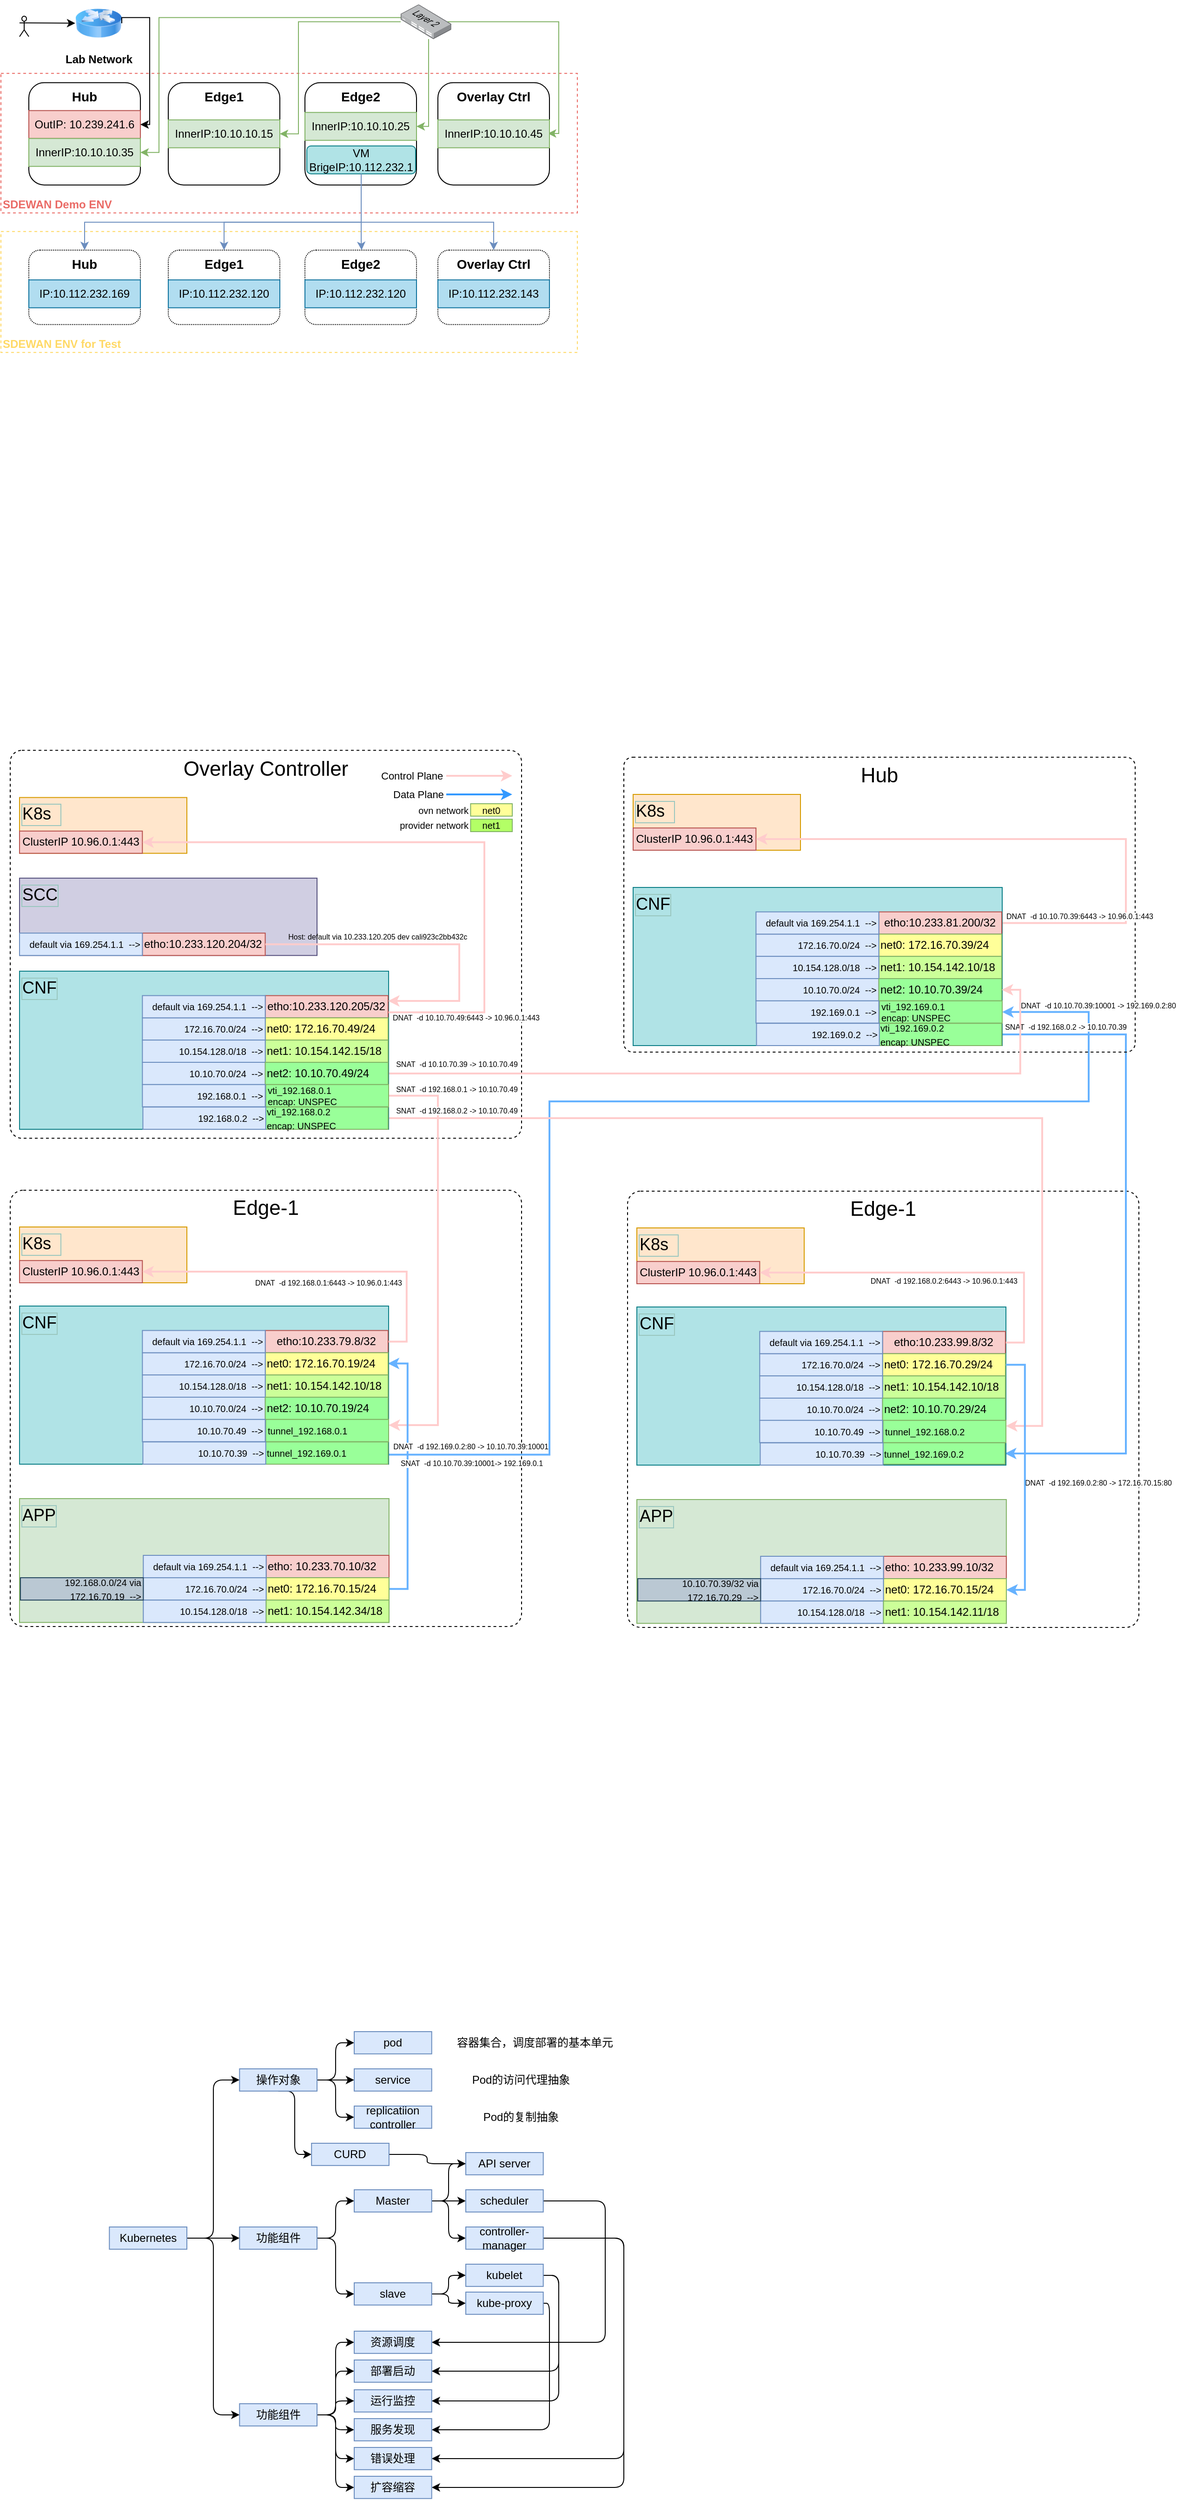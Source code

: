 <mxfile version="15.2.9" type="github">
  <diagram id="uPRll6M5eb0Z-0uBqnHo" name="Page-1">
    <mxGraphModel dx="1118" dy="600" grid="1" gridSize="10" guides="1" tooltips="1" connect="1" arrows="1" fold="1" page="1" pageScale="1" pageWidth="1100" pageHeight="850" math="0" shadow="0">
      <root>
        <mxCell id="0" />
        <mxCell id="1" parent="0" />
        <mxCell id="L997ZeRYN2pQayARa3w6-19" value="" style="group" parent="1" vertex="1" connectable="0">
          <mxGeometry x="740" y="900" width="180" height="60" as="geometry" />
        </mxCell>
        <mxCell id="L997ZeRYN2pQayARa3w6-20" value="K8s&amp;nbsp;&amp;nbsp;" style="rounded=0;whiteSpace=wrap;html=1;align=left;verticalAlign=top;labelBorderColor=#9AC7BF;fontSize=18;container=0;fillColor=#ffe6cc;strokeColor=#d79b00;" parent="L997ZeRYN2pQayARa3w6-19" vertex="1">
          <mxGeometry width="180" height="60" as="geometry" />
        </mxCell>
        <mxCell id="L997ZeRYN2pQayARa3w6-21" value="ClusterIP 10.96.0.1:443" style="rounded=0;whiteSpace=wrap;html=1;fillColor=#f8cecc;strokeColor=#b85450;container=0;" parent="L997ZeRYN2pQayARa3w6-19" vertex="1">
          <mxGeometry x="0.001" y="36.088" width="132.143" height="23.911" as="geometry" />
        </mxCell>
        <mxCell id="L997ZeRYN2pQayARa3w6-104" style="edgeStyle=orthogonalEdgeStyle;rounded=0;orthogonalLoop=1;jettySize=auto;html=1;exitX=1;exitY=0.5;exitDx=0;exitDy=0;entryX=1;entryY=0.5;entryDx=0;entryDy=0;strokeColor=#FFCCCC;strokeWidth=2;" parent="1" source="L997ZeRYN2pQayARa3w6-6" target="L997ZeRYN2pQayARa3w6-21" edge="1">
          <mxGeometry relative="1" as="geometry">
            <Array as="points">
              <mxPoint x="1270" y="1038" />
              <mxPoint x="1270" y="948" />
            </Array>
          </mxGeometry>
        </mxCell>
        <mxCell id="_BiiGx_ub_-qpmht187N-147" value="Overlay Controller" style="rounded=1;whiteSpace=wrap;html=1;fontSize=22;verticalAlign=top;arcSize=3;dashed=1;container=0;fillColor=none;" parent="1" vertex="1">
          <mxGeometry x="70" y="852.61" width="550" height="417" as="geometry" />
        </mxCell>
        <mxCell id="L997ZeRYN2pQayARa3w6-133" value="Edge-1" style="rounded=1;whiteSpace=wrap;html=1;fontSize=22;verticalAlign=top;arcSize=3;dashed=1;container=0;fillColor=none;" parent="1" vertex="1">
          <mxGeometry x="734" y="1326.45" width="550" height="469" as="geometry" />
        </mxCell>
        <mxCell id="3yVlGVuV2btpdbxURkGZ-30" value="Edge-1" style="rounded=1;whiteSpace=wrap;html=1;fontSize=22;verticalAlign=top;arcSize=3;dashed=1;container=0;fillColor=none;" parent="1" vertex="1">
          <mxGeometry x="70" y="1325.45" width="550" height="469" as="geometry" />
        </mxCell>
        <mxCell id="fcIH0-72oSz8u45Yj2zX-54" value="" style="group" parent="1" vertex="1" connectable="0">
          <mxGeometry x="60" y="46" width="620" height="378.86" as="geometry" />
        </mxCell>
        <mxCell id="7EhR9RoNfgnr2oAYTbMp-80" value="SDEWAN ENV for Test" style="rounded=0;whiteSpace=wrap;html=1;verticalAlign=bottom;dashed=1;align=left;labelBorderColor=none;fontStyle=1;strokeColor=#FFD966;fontColor=#FFD966;" parent="fcIH0-72oSz8u45Yj2zX-54" vertex="1">
          <mxGeometry y="248.86" width="620" height="130" as="geometry" />
        </mxCell>
        <mxCell id="7EhR9RoNfgnr2oAYTbMp-63" value="SDEWAN Demo ENV" style="rounded=0;whiteSpace=wrap;html=1;verticalAlign=bottom;dashed=1;align=left;labelBorderColor=none;fontStyle=1;fontColor=#EA6B66;strokeColor=#EA6B66;" parent="fcIH0-72oSz8u45Yj2zX-54" vertex="1">
          <mxGeometry y="78.86" width="620" height="150" as="geometry" />
        </mxCell>
        <mxCell id="7EhR9RoNfgnr2oAYTbMp-61" style="edgeStyle=orthogonalEdgeStyle;rounded=0;orthogonalLoop=1;jettySize=auto;html=1;entryX=1.019;entryY=0.487;entryDx=0;entryDy=0;entryPerimeter=0;jumpSize=2;fillColor=#d5e8d4;strokeColor=#82b366;" parent="fcIH0-72oSz8u45Yj2zX-54" edge="1">
          <mxGeometry relative="1" as="geometry">
            <mxPoint x="588.28" y="143.47" as="targetPoint" />
            <mxPoint x="480.4" y="23.416" as="sourcePoint" />
            <Array as="points">
              <mxPoint x="600" y="23.86" />
              <mxPoint x="600" y="143.86" />
            </Array>
          </mxGeometry>
        </mxCell>
        <mxCell id="7EhR9RoNfgnr2oAYTbMp-2" value="" style="points=[];aspect=fixed;html=1;align=center;shadow=0;dashed=0;image;image=img/lib/allied_telesis/switch/Switch_24_port_L2.svg;" parent="fcIH0-72oSz8u45Yj2zX-54" vertex="1">
          <mxGeometry x="430" y="4.71" width="54.4" height="37.29" as="geometry" />
        </mxCell>
        <mxCell id="7EhR9RoNfgnr2oAYTbMp-3" value="&lt;b&gt;&lt;font style=&quot;font-size: 14px&quot;&gt;Hub&lt;/font&gt;&lt;/b&gt;" style="rounded=1;whiteSpace=wrap;html=1;verticalAlign=top;" parent="fcIH0-72oSz8u45Yj2zX-54" vertex="1">
          <mxGeometry x="30" y="88.86" width="120" height="110" as="geometry" />
        </mxCell>
        <mxCell id="7EhR9RoNfgnr2oAYTbMp-6" value="&lt;b&gt;Lab Network&lt;/b&gt;" style="image;html=1;image=img/lib/clip_art/networking/Router_Icon_128x128.png;verticalAlign=top;" parent="fcIH0-72oSz8u45Yj2zX-54" vertex="1">
          <mxGeometry x="80" width="50" height="50" as="geometry" />
        </mxCell>
        <mxCell id="7EhR9RoNfgnr2oAYTbMp-14" value="&lt;span&gt;OutIP: 10.239.241.6&lt;/span&gt;" style="rounded=0;whiteSpace=wrap;html=1;fillColor=#f8cecc;strokeColor=#b85450;" parent="fcIH0-72oSz8u45Yj2zX-54" vertex="1">
          <mxGeometry x="30" y="118.86" width="120" height="30" as="geometry" />
        </mxCell>
        <mxCell id="7EhR9RoNfgnr2oAYTbMp-19" style="edgeStyle=orthogonalEdgeStyle;orthogonalLoop=1;jettySize=auto;html=1;exitX=1;exitY=0.5;exitDx=0;exitDy=0;entryX=1;entryY=0.5;entryDx=0;entryDy=0;rounded=0;" parent="fcIH0-72oSz8u45Yj2zX-54" source="7EhR9RoNfgnr2oAYTbMp-6" target="7EhR9RoNfgnr2oAYTbMp-14" edge="1">
          <mxGeometry relative="1" as="geometry">
            <Array as="points">
              <mxPoint x="160" y="18.86" />
              <mxPoint x="160" y="133.86" />
            </Array>
          </mxGeometry>
        </mxCell>
        <mxCell id="7EhR9RoNfgnr2oAYTbMp-15" value="&lt;span&gt;I&lt;/span&gt;nnerIP:10.10.10.35" style="rounded=0;whiteSpace=wrap;html=1;fillColor=#d5e8d4;strokeColor=#82b366;" parent="fcIH0-72oSz8u45Yj2zX-54" vertex="1">
          <mxGeometry x="30" y="148.86" width="120" height="30" as="geometry" />
        </mxCell>
        <mxCell id="7EhR9RoNfgnr2oAYTbMp-49" style="edgeStyle=orthogonalEdgeStyle;rounded=0;orthogonalLoop=1;jettySize=auto;html=1;entryX=1;entryY=0.5;entryDx=0;entryDy=0;fillColor=#d5e8d4;strokeColor=#82b366;" parent="fcIH0-72oSz8u45Yj2zX-54" source="7EhR9RoNfgnr2oAYTbMp-2" target="7EhR9RoNfgnr2oAYTbMp-15" edge="1">
          <mxGeometry relative="1" as="geometry">
            <Array as="points">
              <mxPoint x="170" y="18.86" />
              <mxPoint x="170" y="163.86" />
            </Array>
          </mxGeometry>
        </mxCell>
        <mxCell id="7EhR9RoNfgnr2oAYTbMp-22" style="edgeStyle=orthogonalEdgeStyle;rounded=0;orthogonalLoop=1;jettySize=auto;html=1;exitX=1;exitY=0.333;exitDx=0;exitDy=0;exitPerimeter=0;" parent="fcIH0-72oSz8u45Yj2zX-54" source="7EhR9RoNfgnr2oAYTbMp-21" target="7EhR9RoNfgnr2oAYTbMp-6" edge="1">
          <mxGeometry relative="1" as="geometry" />
        </mxCell>
        <mxCell id="7EhR9RoNfgnr2oAYTbMp-21" value="" style="shape=umlActor;verticalLabelPosition=bottom;verticalAlign=top;html=1;outlineConnect=0;" parent="fcIH0-72oSz8u45Yj2zX-54" vertex="1">
          <mxGeometry x="20" y="17.35" width="10" height="22" as="geometry" />
        </mxCell>
        <mxCell id="7EhR9RoNfgnr2oAYTbMp-42" value="&lt;b&gt;&lt;font style=&quot;font-size: 14px&quot;&gt;Edge1&lt;/font&gt;&lt;/b&gt;" style="rounded=1;whiteSpace=wrap;html=1;verticalAlign=top;" parent="fcIH0-72oSz8u45Yj2zX-54" vertex="1">
          <mxGeometry x="180" y="88.86" width="120" height="110" as="geometry" />
        </mxCell>
        <mxCell id="7EhR9RoNfgnr2oAYTbMp-43" value="&lt;span&gt;I&lt;/span&gt;nnerIP:10.10.10.15" style="rounded=0;whiteSpace=wrap;html=1;fillColor=#d5e8d4;strokeColor=#82b366;" parent="fcIH0-72oSz8u45Yj2zX-54" vertex="1">
          <mxGeometry x="180" y="128.86" width="120" height="30" as="geometry" />
        </mxCell>
        <mxCell id="7EhR9RoNfgnr2oAYTbMp-60" style="edgeStyle=orthogonalEdgeStyle;rounded=0;orthogonalLoop=1;jettySize=auto;html=1;entryX=1;entryY=0.5;entryDx=0;entryDy=0;jumpSize=2;fillColor=#d5e8d4;strokeColor=#82b366;" parent="fcIH0-72oSz8u45Yj2zX-54" source="7EhR9RoNfgnr2oAYTbMp-2" target="7EhR9RoNfgnr2oAYTbMp-43" edge="1">
          <mxGeometry relative="1" as="geometry">
            <Array as="points">
              <mxPoint x="320" y="23.86" />
              <mxPoint x="320" y="143.86" />
            </Array>
          </mxGeometry>
        </mxCell>
        <mxCell id="7EhR9RoNfgnr2oAYTbMp-44" value="&lt;b&gt;&lt;font style=&quot;font-size: 14px&quot;&gt;Edge2&lt;/font&gt;&lt;/b&gt;" style="rounded=1;whiteSpace=wrap;html=1;verticalAlign=top;" parent="fcIH0-72oSz8u45Yj2zX-54" vertex="1">
          <mxGeometry x="327" y="88.86" width="120" height="110" as="geometry" />
        </mxCell>
        <mxCell id="7EhR9RoNfgnr2oAYTbMp-45" value="&lt;span&gt;I&lt;/span&gt;nnerIP:10.10.10.25" style="rounded=0;whiteSpace=wrap;html=1;fillColor=#d5e8d4;strokeColor=#82b366;" parent="fcIH0-72oSz8u45Yj2zX-54" vertex="1">
          <mxGeometry x="327" y="120.86" width="120" height="30" as="geometry" />
        </mxCell>
        <mxCell id="7EhR9RoNfgnr2oAYTbMp-58" style="edgeStyle=orthogonalEdgeStyle;rounded=0;orthogonalLoop=1;jettySize=auto;html=1;entryX=1;entryY=0.5;entryDx=0;entryDy=0;fillColor=#d5e8d4;strokeColor=#82b366;" parent="fcIH0-72oSz8u45Yj2zX-54" source="7EhR9RoNfgnr2oAYTbMp-2" target="7EhR9RoNfgnr2oAYTbMp-45" edge="1">
          <mxGeometry relative="1" as="geometry">
            <Array as="points">
              <mxPoint x="460" y="135.86" />
            </Array>
          </mxGeometry>
        </mxCell>
        <mxCell id="7EhR9RoNfgnr2oAYTbMp-46" value="&lt;b&gt;&lt;font style=&quot;font-size: 14px&quot;&gt;Overlay Ctrl&lt;/font&gt;&lt;/b&gt;" style="rounded=1;whiteSpace=wrap;html=1;verticalAlign=top;" parent="fcIH0-72oSz8u45Yj2zX-54" vertex="1">
          <mxGeometry x="470" y="88.86" width="120" height="110" as="geometry" />
        </mxCell>
        <mxCell id="7EhR9RoNfgnr2oAYTbMp-47" value="&lt;span&gt;I&lt;/span&gt;nnerIP:10.10.10.45" style="rounded=0;whiteSpace=wrap;html=1;fillColor=#d5e8d4;strokeColor=#82b366;" parent="fcIH0-72oSz8u45Yj2zX-54" vertex="1">
          <mxGeometry x="470" y="128.86" width="120" height="30" as="geometry" />
        </mxCell>
        <mxCell id="7EhR9RoNfgnr2oAYTbMp-64" value="&lt;span&gt;VM&lt;br&gt;BrigeIP:10.112.232.1&lt;/span&gt;" style="rounded=1;whiteSpace=wrap;html=1;fillColor=#b0e3e6;strokeColor=#0e8088;" parent="fcIH0-72oSz8u45Yj2zX-54" vertex="1">
          <mxGeometry x="329" y="156.86" width="117" height="30" as="geometry" />
        </mxCell>
        <mxCell id="7EhR9RoNfgnr2oAYTbMp-66" value="&lt;b&gt;&lt;font style=&quot;font-size: 14px&quot;&gt;Hub&lt;/font&gt;&lt;/b&gt;" style="rounded=1;whiteSpace=wrap;html=1;verticalAlign=top;dashed=1;dashPattern=1 1;" parent="fcIH0-72oSz8u45Yj2zX-54" vertex="1">
          <mxGeometry x="30" y="268.86" width="120" height="80" as="geometry" />
        </mxCell>
        <mxCell id="7EhR9RoNfgnr2oAYTbMp-75" style="edgeStyle=orthogonalEdgeStyle;rounded=0;jumpSize=2;orthogonalLoop=1;jettySize=auto;html=1;fillColor=#dae8fc;strokeColor=#6c8ebf;" parent="fcIH0-72oSz8u45Yj2zX-54" source="7EhR9RoNfgnr2oAYTbMp-64" target="7EhR9RoNfgnr2oAYTbMp-66" edge="1">
          <mxGeometry relative="1" as="geometry">
            <Array as="points">
              <mxPoint x="387" y="238.86" />
              <mxPoint x="90" y="238.86" />
            </Array>
          </mxGeometry>
        </mxCell>
        <mxCell id="7EhR9RoNfgnr2oAYTbMp-68" value="IP:10.112.232.169" style="rounded=0;whiteSpace=wrap;html=1;fillColor=#b1ddf0;strokeColor=#10739e;" parent="fcIH0-72oSz8u45Yj2zX-54" vertex="1">
          <mxGeometry x="30" y="300.86" width="120" height="30" as="geometry" />
        </mxCell>
        <mxCell id="7EhR9RoNfgnr2oAYTbMp-69" value="&lt;b&gt;&lt;font style=&quot;font-size: 14px&quot;&gt;Edge1&lt;/font&gt;&lt;/b&gt;" style="rounded=1;whiteSpace=wrap;html=1;verticalAlign=top;dashed=1;dashPattern=1 1;" parent="fcIH0-72oSz8u45Yj2zX-54" vertex="1">
          <mxGeometry x="180" y="268.86" width="120" height="80" as="geometry" />
        </mxCell>
        <mxCell id="7EhR9RoNfgnr2oAYTbMp-76" style="edgeStyle=orthogonalEdgeStyle;rounded=0;jumpSize=2;orthogonalLoop=1;jettySize=auto;html=1;fillColor=#dae8fc;strokeColor=#6c8ebf;" parent="fcIH0-72oSz8u45Yj2zX-54" source="7EhR9RoNfgnr2oAYTbMp-64" target="7EhR9RoNfgnr2oAYTbMp-69" edge="1">
          <mxGeometry relative="1" as="geometry">
            <Array as="points">
              <mxPoint x="387" y="238.86" />
              <mxPoint x="240" y="238.86" />
            </Array>
          </mxGeometry>
        </mxCell>
        <mxCell id="7EhR9RoNfgnr2oAYTbMp-70" value="IP:10.112.232.120" style="rounded=0;whiteSpace=wrap;html=1;fillColor=#b1ddf0;strokeColor=#10739e;" parent="fcIH0-72oSz8u45Yj2zX-54" vertex="1">
          <mxGeometry x="180" y="300.86" width="120" height="30" as="geometry" />
        </mxCell>
        <mxCell id="7EhR9RoNfgnr2oAYTbMp-71" value="&lt;b&gt;&lt;font style=&quot;font-size: 14px&quot;&gt;Edge2&lt;/font&gt;&lt;/b&gt;" style="rounded=1;whiteSpace=wrap;html=1;verticalAlign=top;dashed=1;dashPattern=1 1;" parent="fcIH0-72oSz8u45Yj2zX-54" vertex="1">
          <mxGeometry x="327" y="268.86" width="120" height="80" as="geometry" />
        </mxCell>
        <mxCell id="7EhR9RoNfgnr2oAYTbMp-77" style="edgeStyle=orthogonalEdgeStyle;rounded=0;jumpSize=2;orthogonalLoop=1;jettySize=auto;html=1;exitX=0.5;exitY=1;exitDx=0;exitDy=0;fillColor=#dae8fc;strokeColor=#6c8ebf;" parent="fcIH0-72oSz8u45Yj2zX-54" source="7EhR9RoNfgnr2oAYTbMp-64" target="7EhR9RoNfgnr2oAYTbMp-71" edge="1">
          <mxGeometry relative="1" as="geometry">
            <Array as="points">
              <mxPoint x="388" y="258.86" />
              <mxPoint x="388" y="258.86" />
            </Array>
          </mxGeometry>
        </mxCell>
        <mxCell id="7EhR9RoNfgnr2oAYTbMp-72" value="&lt;span&gt;IP:10.112.232.120&lt;/span&gt;" style="rounded=0;whiteSpace=wrap;html=1;fillColor=#b1ddf0;strokeColor=#10739e;" parent="fcIH0-72oSz8u45Yj2zX-54" vertex="1">
          <mxGeometry x="327" y="300.86" width="120" height="30" as="geometry" />
        </mxCell>
        <mxCell id="7EhR9RoNfgnr2oAYTbMp-73" value="&lt;b&gt;&lt;font style=&quot;font-size: 14px&quot;&gt;Overlay Ctrl&lt;/font&gt;&lt;/b&gt;" style="rounded=1;whiteSpace=wrap;html=1;verticalAlign=top;dashed=1;dashPattern=1 1;" parent="fcIH0-72oSz8u45Yj2zX-54" vertex="1">
          <mxGeometry x="470" y="268.86" width="120" height="80" as="geometry" />
        </mxCell>
        <mxCell id="7EhR9RoNfgnr2oAYTbMp-78" style="edgeStyle=orthogonalEdgeStyle;rounded=0;jumpSize=2;orthogonalLoop=1;jettySize=auto;html=1;exitX=0.5;exitY=1;exitDx=0;exitDy=0;fillColor=#dae8fc;strokeColor=#6c8ebf;" parent="fcIH0-72oSz8u45Yj2zX-54" source="7EhR9RoNfgnr2oAYTbMp-64" target="7EhR9RoNfgnr2oAYTbMp-73" edge="1">
          <mxGeometry relative="1" as="geometry">
            <Array as="points">
              <mxPoint x="387" y="238.86" />
              <mxPoint x="530" y="238.86" />
            </Array>
          </mxGeometry>
        </mxCell>
        <mxCell id="7EhR9RoNfgnr2oAYTbMp-74" value="IP:10.112.232.143" style="rounded=0;whiteSpace=wrap;html=1;fillColor=#b1ddf0;strokeColor=#10739e;" parent="fcIH0-72oSz8u45Yj2zX-54" vertex="1">
          <mxGeometry x="470" y="300.86" width="120" height="30" as="geometry" />
        </mxCell>
        <mxCell id="_BiiGx_ub_-qpmht187N-245" style="edgeStyle=orthogonalEdgeStyle;rounded=0;orthogonalLoop=1;jettySize=auto;html=1;exitX=0.5;exitY=1;exitDx=0;exitDy=0;entryX=0.5;entryY=1;entryDx=0;entryDy=0;fontSize=10;fontColor=#67AB9F;strokeColor=#FFCCCC;strokeWidth=2;" parent="1" edge="1">
          <mxGeometry x="83" y="1410" as="geometry">
            <Array as="points">
              <mxPoint x="470" y="1605" />
              <mxPoint x="149" y="1605" />
            </Array>
            <mxPoint x="149.072" y="1579.999" as="targetPoint" />
          </mxGeometry>
        </mxCell>
        <mxCell id="fcIH0-72oSz8u45Yj2zX-8" value="DNAT&amp;nbsp; -d 192.168.0.1 -&amp;gt; 10.96.0.1" style="edgeLabel;html=1;align=center;verticalAlign=middle;resizable=0;points=[];fontSize=8;container=0;" parent="_BiiGx_ub_-qpmht187N-245" vertex="1" connectable="0">
          <mxGeometry relative="1" as="geometry">
            <mxPoint x="-26" y="-7" as="offset" />
          </mxGeometry>
        </mxCell>
        <mxCell id="_BiiGx_ub_-qpmht187N-261" style="edgeStyle=orthogonalEdgeStyle;rounded=0;orthogonalLoop=1;jettySize=auto;html=1;exitX=1;exitY=0.5;exitDx=0;exitDy=0;entryX=1;entryY=0.5;entryDx=0;entryDy=0;fontSize=10;fontColor=#67AB9F;strokeColor=#66B2FF;strokeWidth=2;" parent="1" source="L997ZeRYN2pQayARa3w6-15" target="L997ZeRYN2pQayARa3w6-130" edge="1">
          <mxGeometry x="70" y="860" as="geometry">
            <Array as="points">
              <mxPoint x="1270" y="1158" />
              <mxPoint x="1270" y="1609" />
            </Array>
            <mxPoint x="1193.996" y="1149.842" as="sourcePoint" />
            <mxPoint x="1196.456" y="1564.347" as="targetPoint" />
          </mxGeometry>
        </mxCell>
        <mxCell id="_BiiGx_ub_-qpmht187N-257" style="edgeStyle=orthogonalEdgeStyle;rounded=0;orthogonalLoop=1;jettySize=auto;html=1;entryX=1;entryY=0.5;entryDx=0;entryDy=0;fontSize=10;fontColor=#67AB9F;strokeColor=#66B2FF;strokeWidth=2;exitX=0.999;exitY=0.94;exitDx=0;exitDy=0;exitPerimeter=0;" parent="1" source="L997ZeRYN2pQayARa3w6-23" target="L997ZeRYN2pQayARa3w6-14" edge="1">
          <mxGeometry x="70" y="860" as="geometry">
            <Array as="points">
              <mxPoint x="650" y="1610" />
              <mxPoint x="650" y="1230" />
              <mxPoint x="1230" y="1230" />
              <mxPoint x="1230" y="1134" />
            </Array>
            <mxPoint x="536.456" y="1568.045" as="sourcePoint" />
            <mxPoint x="1193.996" y="1143.864" as="targetPoint" />
          </mxGeometry>
        </mxCell>
        <mxCell id="_BiiGx_ub_-qpmht187N-248" style="edgeStyle=orthogonalEdgeStyle;rounded=0;orthogonalLoop=1;jettySize=auto;html=1;exitX=0.5;exitY=1;exitDx=0;exitDy=0;entryX=0.5;entryY=1;entryDx=0;entryDy=0;fontSize=10;fontColor=#67AB9F;strokeColor=#FFCCCC;strokeWidth=2;" parent="1" edge="1">
          <mxGeometry x="730" y="1297.5" as="geometry">
            <mxPoint x="809.072" y="1582.279" as="targetPoint" />
          </mxGeometry>
        </mxCell>
        <mxCell id="fcIH0-72oSz8u45Yj2zX-10" style="edgeStyle=orthogonalEdgeStyle;rounded=0;orthogonalLoop=1;jettySize=auto;html=1;exitX=1;exitY=0.75;exitDx=0;exitDy=0;entryX=0.5;entryY=1;entryDx=0;entryDy=0;strokeWidth=2;strokeColor=#FFCCCC;" parent="1" edge="1">
          <mxGeometry x="730" y="870" as="geometry">
            <Array as="points">
              <mxPoint x="1210" y="1126" />
              <mxPoint x="1210" y="1200" />
              <mxPoint x="806" y="1200" />
            </Array>
            <mxPoint x="806.072" y="1179.999" as="targetPoint" />
          </mxGeometry>
        </mxCell>
        <mxCell id="_BiiGx_ub_-qpmht187N-185" style="edgeStyle=orthogonalEdgeStyle;rounded=0;orthogonalLoop=1;jettySize=auto;html=1;exitX=1;exitY=0.5;exitDx=0;exitDy=0;fontSize=10;fontColor=#67AB9F;strokeWidth=2;strokeColor=#FFCCCC;entryX=1;entryY=0.25;entryDx=0;entryDy=0;" parent="1" source="_BiiGx_ub_-qpmht187N-158" target="L997ZeRYN2pQayARa3w6-129" edge="1">
          <mxGeometry x="70" y="860" as="geometry">
            <mxPoint x="1196.456" y="1570.325" as="targetPoint" />
            <Array as="points">
              <mxPoint x="1180" y="1248" />
              <mxPoint x="1180" y="1579" />
            </Array>
          </mxGeometry>
        </mxCell>
        <mxCell id="_BiiGx_ub_-qpmht187N-183" style="edgeStyle=orthogonalEdgeStyle;rounded=0;orthogonalLoop=1;jettySize=auto;html=1;exitX=1;exitY=0.5;exitDx=0;exitDy=0;entryX=1;entryY=0.25;entryDx=0;entryDy=0;fontSize=10;fontColor=#67AB9F;strokeWidth=2;strokeColor=#FFCCCC;" parent="1" source="_BiiGx_ub_-qpmht187N-157" target="L997ZeRYN2pQayARa3w6-32" edge="1">
          <mxGeometry x="70" y="860" as="geometry">
            <mxPoint x="536.456" y="1562.067" as="targetPoint" />
            <Array as="points">
              <mxPoint x="530" y="1224" />
              <mxPoint x="530" y="1578" />
              <mxPoint x="477" y="1578" />
            </Array>
          </mxGeometry>
        </mxCell>
        <mxCell id="fcIH0-72oSz8u45Yj2zX-15" value="DNAT&amp;nbsp; -d 192.169.0.2:80 -&amp;gt; 172.16.70.15:80" style="edgeLabel;html=1;align=center;verticalAlign=middle;resizable=0;points=[];fontSize=8;container=0;" parent="1" vertex="1" connectable="0">
          <mxGeometry x="1240.0" y="1640" as="geometry" />
        </mxCell>
        <mxCell id="L997ZeRYN2pQayARa3w6-4" value="" style="group" parent="1" vertex="1" connectable="0">
          <mxGeometry x="740" y="1000" width="540" height="177" as="geometry" />
        </mxCell>
        <mxCell id="3yVlGVuV2btpdbxURkGZ-27" value="&lt;font color=&quot;#000000&quot;&gt;Hub&lt;/font&gt;" style="rounded=1;whiteSpace=wrap;html=1;fontSize=22;verticalAlign=top;arcSize=3;dashed=1;container=0;fillColor=none;" parent="L997ZeRYN2pQayARa3w6-4" vertex="1">
          <mxGeometry x="-10" y="-140" width="550" height="317" as="geometry" />
        </mxCell>
        <mxCell id="L997ZeRYN2pQayARa3w6-5" value="CNF" style="rounded=0;whiteSpace=wrap;html=1;align=left;verticalAlign=top;labelBorderColor=#9AC7BF;fontSize=18;container=0;fillColor=#b0e3e6;strokeColor=#0e8088;" parent="L997ZeRYN2pQayARa3w6-4" vertex="1">
          <mxGeometry width="397" height="170" as="geometry" />
        </mxCell>
        <mxCell id="L997ZeRYN2pQayARa3w6-6" value="&lt;span&gt;etho:10.233.81.200/32&lt;br&gt;&lt;/span&gt;" style="rounded=0;whiteSpace=wrap;html=1;fillColor=#f8cecc;strokeColor=#b85450;container=0;" parent="L997ZeRYN2pQayARa3w6-4" vertex="1">
          <mxGeometry x="264.311" y="26.268" width="132.143" height="23.911" as="geometry" />
        </mxCell>
        <mxCell id="L997ZeRYN2pQayARa3w6-7" value="net0: 172.16.70.39/24" style="rounded=0;whiteSpace=wrap;html=1;strokeColor=#82b366;container=0;align=left;fillColor=#FFFF99;" parent="L997ZeRYN2pQayARa3w6-4" vertex="1">
          <mxGeometry x="264.313" y="50.174" width="132.143" height="23.911" as="geometry" />
        </mxCell>
        <mxCell id="L997ZeRYN2pQayARa3w6-8" value="net1: 10.154.142.10/18" style="rounded=0;whiteSpace=wrap;html=1;strokeColor=#82b366;container=0;fillColor=#CCFF99;align=left;" parent="L997ZeRYN2pQayARa3w6-4" vertex="1">
          <mxGeometry x="264.313" y="74.085" width="132.143" height="23.911" as="geometry" />
        </mxCell>
        <mxCell id="L997ZeRYN2pQayARa3w6-9" value="172.16.70.0/24&amp;nbsp; --&amp;gt;" style="rounded=0;whiteSpace=wrap;html=1;fillColor=#dae8fc;strokeColor=#6c8ebf;container=0;fontSize=10;align=right;" parent="L997ZeRYN2pQayARa3w6-4" vertex="1">
          <mxGeometry x="132.17" y="50.174" width="132.143" height="23.911" as="geometry" />
        </mxCell>
        <mxCell id="L997ZeRYN2pQayARa3w6-10" value="10.154.128.0/18&amp;nbsp; --&amp;gt;" style="rounded=0;whiteSpace=wrap;html=1;fillColor=#dae8fc;strokeColor=#6c8ebf;container=0;fontSize=10;align=right;" parent="L997ZeRYN2pQayARa3w6-4" vertex="1">
          <mxGeometry x="132.17" y="74.085" width="132.143" height="23.911" as="geometry" />
        </mxCell>
        <mxCell id="L997ZeRYN2pQayARa3w6-11" value="10.10.70.0/24&amp;nbsp; --&amp;gt;" style="rounded=0;whiteSpace=wrap;html=1;fillColor=#dae8fc;strokeColor=#6c8ebf;container=0;fontSize=10;align=right;" parent="L997ZeRYN2pQayARa3w6-4" vertex="1">
          <mxGeometry x="132.17" y="97.996" width="132.143" height="23.911" as="geometry" />
        </mxCell>
        <mxCell id="L997ZeRYN2pQayARa3w6-12" value="&lt;font style=&quot;font-size: 10px&quot;&gt;default via 169.254.1.1&amp;nbsp; --&amp;gt;&lt;/font&gt;" style="rounded=0;whiteSpace=wrap;html=1;fillColor=#dae8fc;strokeColor=#6c8ebf;container=0;align=right;" parent="L997ZeRYN2pQayARa3w6-4" vertex="1">
          <mxGeometry x="132.171" y="26.267" width="132.143" height="23.911" as="geometry" />
        </mxCell>
        <mxCell id="L997ZeRYN2pQayARa3w6-13" value="net2: 10.10.70.39/24" style="rounded=0;whiteSpace=wrap;html=1;strokeColor=#82b366;container=0;align=left;fillColor=#99FF99;" parent="L997ZeRYN2pQayARa3w6-4" vertex="1">
          <mxGeometry x="264.313" y="97.997" width="132.143" height="23.911" as="geometry" />
        </mxCell>
        <mxCell id="L997ZeRYN2pQayARa3w6-14" value="&lt;span&gt;vti_192.169.0.1&lt;/span&gt;&lt;br&gt;&lt;span&gt;encap: UNSPEC&lt;/span&gt;" style="rounded=0;whiteSpace=wrap;html=1;strokeColor=#82b366;container=0;align=left;fillColor=#99FF99;fontSize=10;" parent="L997ZeRYN2pQayARa3w6-4" vertex="1">
          <mxGeometry x="264.853" y="121.909" width="132.143" height="23.911" as="geometry" />
        </mxCell>
        <mxCell id="L997ZeRYN2pQayARa3w6-15" value="&lt;span style=&quot;font-size: 10px&quot;&gt;vti_192.169.0.2&lt;br&gt;&lt;/span&gt;&lt;span style=&quot;font-size: 10px&quot;&gt;encap: UNSPEC&lt;/span&gt;" style="rounded=0;whiteSpace=wrap;html=1;strokeColor=#82b366;container=0;align=left;fillColor=#99FF99;" parent="L997ZeRYN2pQayARa3w6-4" vertex="1">
          <mxGeometry x="264.313" y="146.089" width="132.143" height="23.911" as="geometry" />
        </mxCell>
        <mxCell id="L997ZeRYN2pQayARa3w6-16" value="192.169.0.1&amp;nbsp; --&amp;gt;" style="rounded=0;whiteSpace=wrap;html=1;fillColor=#dae8fc;strokeColor=#6c8ebf;container=0;fontSize=10;align=right;" parent="L997ZeRYN2pQayARa3w6-4" vertex="1">
          <mxGeometry x="132.17" y="121.906" width="132.143" height="23.911" as="geometry" />
        </mxCell>
        <mxCell id="L997ZeRYN2pQayARa3w6-17" value="192.169.0.2&amp;nbsp; --&amp;gt;" style="rounded=0;whiteSpace=wrap;html=1;fillColor=#dae8fc;strokeColor=#6c8ebf;container=0;fontSize=10;align=right;" parent="L997ZeRYN2pQayARa3w6-4" vertex="1">
          <mxGeometry x="132.71" y="146.086" width="132.143" height="23.911" as="geometry" />
        </mxCell>
        <mxCell id="L997ZeRYN2pQayARa3w6-139" value="DNAT&amp;nbsp; -d 10.10.70.39:6443 -&amp;gt; 10.96.0.1:443" style="edgeLabel;html=1;align=center;verticalAlign=middle;resizable=0;points=[];fontSize=8;container=0;" parent="L997ZeRYN2pQayARa3w6-4" vertex="1" connectable="0">
          <mxGeometry x="480.0" y="30.27" as="geometry" />
        </mxCell>
        <mxCell id="L997ZeRYN2pQayARa3w6-143" value="SNAT&amp;nbsp; -d 192.168.0.2 -&amp;gt; 10.10.70.39" style="edgeLabel;html=1;align=center;verticalAlign=middle;resizable=0;points=[];fontSize=8;container=0;" parent="L997ZeRYN2pQayARa3w6-4" vertex="1" connectable="0">
          <mxGeometry x="465.0" y="150" as="geometry" />
        </mxCell>
        <mxCell id="L997ZeRYN2pQayARa3w6-100" style="edgeStyle=orthogonalEdgeStyle;rounded=0;orthogonalLoop=1;jettySize=auto;html=1;exitX=1;exitY=0.5;exitDx=0;exitDy=0;entryX=1;entryY=0.5;entryDx=0;entryDy=0;strokeColor=#FFCCCC;strokeWidth=2;" parent="1" source="_BiiGx_ub_-qpmht187N-156" target="L997ZeRYN2pQayARa3w6-13" edge="1">
          <mxGeometry relative="1" as="geometry" />
        </mxCell>
        <mxCell id="_BiiGx_ub_-qpmht187N-238" value="K8s&amp;nbsp;&amp;nbsp;" style="rounded=0;whiteSpace=wrap;html=1;align=left;verticalAlign=top;labelBorderColor=#9AC7BF;fontSize=18;container=0;fillColor=#ffe6cc;strokeColor=#d79b00;" parent="1" vertex="1">
          <mxGeometry x="80" y="1365" width="180" height="60" as="geometry" />
        </mxCell>
        <mxCell id="_BiiGx_ub_-qpmht187N-239" value="ClusterIP 10.96.0.1:443" style="rounded=0;whiteSpace=wrap;html=1;fillColor=#f8cecc;strokeColor=#b85450;container=0;" parent="1" vertex="1">
          <mxGeometry x="80.001" y="1401.088" width="132.143" height="23.911" as="geometry" />
        </mxCell>
        <mxCell id="_BiiGx_ub_-qpmht187N-39" value="APP" style="rounded=0;whiteSpace=wrap;html=1;align=left;verticalAlign=top;labelBorderColor=#9AC7BF;fontSize=18;container=0;fillColor=#d5e8d4;strokeColor=#82b366;" parent="1" vertex="1">
          <mxGeometry x="80" y="1657" width="397.43" height="133.14" as="geometry" />
        </mxCell>
        <mxCell id="_BiiGx_ub_-qpmht187N-41" value="&lt;span style=&quot;text-align: center&quot;&gt;etho: 10.233.70.10/32&lt;/span&gt;" style="rounded=0;whiteSpace=wrap;html=1;strokeColor=#b85450;container=0;fillColor=#f8cecc;align=left;" parent="1" vertex="1">
          <mxGeometry x="345.285" y="1718.001" width="132.145" height="24.046" as="geometry" />
        </mxCell>
        <mxCell id="L997ZeRYN2pQayARa3w6-147" style="edgeStyle=orthogonalEdgeStyle;rounded=0;orthogonalLoop=1;jettySize=auto;html=1;exitX=1;exitY=0.5;exitDx=0;exitDy=0;entryX=0.998;entryY=0.363;entryDx=0;entryDy=0;entryPerimeter=0;strokeColor=#66B2FF;strokeWidth=2;" parent="1" source="_BiiGx_ub_-qpmht187N-42" target="L997ZeRYN2pQayARa3w6-23" edge="1">
          <mxGeometry relative="1" as="geometry" />
        </mxCell>
        <mxCell id="_BiiGx_ub_-qpmht187N-42" value="net0: 172.16.70.15/24" style="rounded=0;whiteSpace=wrap;html=1;strokeColor=#82b366;container=0;align=left;fillColor=#FFFF99;" parent="1" vertex="1">
          <mxGeometry x="345.285" y="1742.047" width="132.145" height="24.046" as="geometry" />
        </mxCell>
        <mxCell id="_BiiGx_ub_-qpmht187N-44" value="172.16.70.0/24&amp;nbsp; --&amp;gt;" style="rounded=0;whiteSpace=wrap;html=1;fillColor=#dae8fc;strokeColor=#6c8ebf;container=0;fontSize=10;align=right;" parent="1" vertex="1">
          <mxGeometry x="213.141" y="1742.047" width="132.145" height="24.046" as="geometry" />
        </mxCell>
        <mxCell id="_BiiGx_ub_-qpmht187N-45" value="10.154.128.0/18&amp;nbsp; --&amp;gt;" style="rounded=0;whiteSpace=wrap;html=1;fillColor=#dae8fc;strokeColor=#6c8ebf;container=0;fontSize=10;align=right;" parent="1" vertex="1">
          <mxGeometry x="213.141" y="1766.093" width="132.145" height="24.046" as="geometry" />
        </mxCell>
        <mxCell id="_BiiGx_ub_-qpmht187N-49" value="net1: 10.154.142.34/18" style="rounded=0;whiteSpace=wrap;html=1;strokeColor=#82b366;container=0;align=left;fillColor=#CCFF99;" parent="1" vertex="1">
          <mxGeometry x="345.285" y="1766.094" width="132.145" height="24.046" as="geometry" />
        </mxCell>
        <mxCell id="_BiiGx_ub_-qpmht187N-55" value="&lt;font style=&quot;font-size: 10px&quot;&gt;default via 169.254.1.1&amp;nbsp; --&amp;gt;&lt;/font&gt;" style="rounded=0;whiteSpace=wrap;html=1;fillColor=#dae8fc;strokeColor=#6c8ebf;container=0;align=right;" parent="1" vertex="1">
          <mxGeometry x="213.142" y="1718" width="132.145" height="24.046" as="geometry" />
        </mxCell>
        <mxCell id="_BiiGx_ub_-qpmht187N-59" value="&lt;font style=&quot;font-size: 10px&quot;&gt;192.168.0.0/24 via 172.16.70.19&amp;nbsp; --&amp;gt;&lt;/font&gt;" style="rounded=0;whiteSpace=wrap;html=1;fillColor=#bac8d3;strokeColor=#23445d;container=0;align=right;" parent="1" vertex="1">
          <mxGeometry x="81" y="1742.047" width="132.145" height="24.046" as="geometry" />
        </mxCell>
        <mxCell id="L997ZeRYN2pQayARa3w6-23" value="CNF" style="rounded=0;whiteSpace=wrap;html=1;align=left;verticalAlign=top;labelBorderColor=#9AC7BF;fontSize=18;container=0;fillColor=#b0e3e6;strokeColor=#0e8088;" parent="1" vertex="1">
          <mxGeometry x="80" y="1450" width="397" height="170" as="geometry" />
        </mxCell>
        <mxCell id="L997ZeRYN2pQayARa3w6-134" style="edgeStyle=orthogonalEdgeStyle;rounded=0;orthogonalLoop=1;jettySize=auto;html=1;exitX=1;exitY=0.5;exitDx=0;exitDy=0;entryX=1;entryY=0.5;entryDx=0;entryDy=0;strokeColor=#FFCCCC;strokeWidth=2;" parent="1" source="L997ZeRYN2pQayARa3w6-24" target="_BiiGx_ub_-qpmht187N-239" edge="1">
          <mxGeometry relative="1" as="geometry" />
        </mxCell>
        <mxCell id="L997ZeRYN2pQayARa3w6-24" value="&lt;span&gt;etho:10.233.79.8/32&lt;br&gt;&lt;/span&gt;" style="rounded=0;whiteSpace=wrap;html=1;fillColor=#f8cecc;strokeColor=#b85450;container=0;" parent="1" vertex="1">
          <mxGeometry x="344.311" y="1476.268" width="132.143" height="23.911" as="geometry" />
        </mxCell>
        <mxCell id="L997ZeRYN2pQayARa3w6-25" value="net0: 172.16.70.19/24" style="rounded=0;whiteSpace=wrap;html=1;strokeColor=#82b366;container=0;align=left;fillColor=#FFFF99;" parent="1" vertex="1">
          <mxGeometry x="344.313" y="1500.174" width="132.143" height="23.911" as="geometry" />
        </mxCell>
        <mxCell id="L997ZeRYN2pQayARa3w6-26" value="net1: 10.154.142.10/18" style="rounded=0;whiteSpace=wrap;html=1;strokeColor=#82b366;container=0;fillColor=#CCFF99;align=left;" parent="1" vertex="1">
          <mxGeometry x="344.313" y="1524.085" width="132.143" height="23.911" as="geometry" />
        </mxCell>
        <mxCell id="L997ZeRYN2pQayARa3w6-27" value="172.16.70.0/24&amp;nbsp; --&amp;gt;" style="rounded=0;whiteSpace=wrap;html=1;fillColor=#dae8fc;strokeColor=#6c8ebf;container=0;fontSize=10;align=right;" parent="1" vertex="1">
          <mxGeometry x="212.17" y="1500.174" width="132.143" height="23.911" as="geometry" />
        </mxCell>
        <mxCell id="L997ZeRYN2pQayARa3w6-28" value="10.154.128.0/18&amp;nbsp; --&amp;gt;" style="rounded=0;whiteSpace=wrap;html=1;fillColor=#dae8fc;strokeColor=#6c8ebf;container=0;fontSize=10;align=right;" parent="1" vertex="1">
          <mxGeometry x="212.17" y="1524.085" width="132.143" height="23.911" as="geometry" />
        </mxCell>
        <mxCell id="L997ZeRYN2pQayARa3w6-29" value="10.10.70.0/24&amp;nbsp; --&amp;gt;" style="rounded=0;whiteSpace=wrap;html=1;fillColor=#dae8fc;strokeColor=#6c8ebf;container=0;fontSize=10;align=right;" parent="1" vertex="1">
          <mxGeometry x="212.17" y="1547.996" width="132.143" height="23.911" as="geometry" />
        </mxCell>
        <mxCell id="L997ZeRYN2pQayARa3w6-30" value="&lt;font style=&quot;font-size: 10px&quot;&gt;default via 169.254.1.1&amp;nbsp; --&amp;gt;&lt;/font&gt;" style="rounded=0;whiteSpace=wrap;html=1;fillColor=#dae8fc;strokeColor=#6c8ebf;container=0;align=right;" parent="1" vertex="1">
          <mxGeometry x="212.171" y="1476.267" width="132.143" height="23.911" as="geometry" />
        </mxCell>
        <mxCell id="L997ZeRYN2pQayARa3w6-31" value="net2: 10.10.70.19/24" style="rounded=0;whiteSpace=wrap;html=1;strokeColor=#82b366;container=0;align=left;fillColor=#99FF99;" parent="1" vertex="1">
          <mxGeometry x="344.313" y="1547.997" width="132.143" height="23.911" as="geometry" />
        </mxCell>
        <mxCell id="L997ZeRYN2pQayARa3w6-32" value="&lt;span&gt;tunnel_192.168.0.1&lt;/span&gt;" style="rounded=0;whiteSpace=wrap;html=1;strokeColor=#82b366;container=0;align=left;fillColor=#99FF99;fontSize=10;" parent="1" vertex="1">
          <mxGeometry x="344.853" y="1571.909" width="132.143" height="23.911" as="geometry" />
        </mxCell>
        <mxCell id="L997ZeRYN2pQayARa3w6-33" value="&lt;span style=&quot;font-size: 10px&quot;&gt;tunnel&lt;/span&gt;&lt;span style=&quot;font-size: 10px&quot;&gt;_192.169.0.1&lt;/span&gt;" style="rounded=0;whiteSpace=wrap;html=1;strokeColor=#82b366;container=0;align=left;fillColor=#99FF99;" parent="1" vertex="1">
          <mxGeometry x="344.313" y="1596.089" width="132.143" height="23.911" as="geometry" />
        </mxCell>
        <mxCell id="L997ZeRYN2pQayARa3w6-34" value="10.10.70.49&amp;nbsp; --&amp;gt;" style="rounded=0;whiteSpace=wrap;html=1;fillColor=#dae8fc;strokeColor=#6c8ebf;container=0;fontSize=10;align=right;" parent="1" vertex="1">
          <mxGeometry x="212.17" y="1571.906" width="132.143" height="23.911" as="geometry" />
        </mxCell>
        <mxCell id="L997ZeRYN2pQayARa3w6-35" value="10.10.70.39&amp;nbsp; --&amp;gt;" style="rounded=0;whiteSpace=wrap;html=1;fillColor=#dae8fc;strokeColor=#6c8ebf;container=0;fontSize=10;align=right;" parent="1" vertex="1">
          <mxGeometry x="212.71" y="1596.086" width="132.143" height="23.911" as="geometry" />
        </mxCell>
        <mxCell id="L997ZeRYN2pQayARa3w6-108" value="K8s&amp;nbsp;&amp;nbsp;" style="rounded=0;whiteSpace=wrap;html=1;align=left;verticalAlign=top;labelBorderColor=#9AC7BF;fontSize=18;container=0;fillColor=#ffe6cc;strokeColor=#d79b00;" parent="1" vertex="1">
          <mxGeometry x="744" y="1366" width="180" height="60" as="geometry" />
        </mxCell>
        <mxCell id="L997ZeRYN2pQayARa3w6-109" value="ClusterIP 10.96.0.1:443" style="rounded=0;whiteSpace=wrap;html=1;fillColor=#f8cecc;strokeColor=#b85450;container=0;" parent="1" vertex="1">
          <mxGeometry x="744.001" y="1402.088" width="132.143" height="23.911" as="geometry" />
        </mxCell>
        <mxCell id="L997ZeRYN2pQayARa3w6-111" value="APP" style="rounded=0;whiteSpace=wrap;html=1;align=left;verticalAlign=top;labelBorderColor=#9AC7BF;fontSize=18;container=0;fillColor=#d5e8d4;strokeColor=#82b366;" parent="1" vertex="1">
          <mxGeometry x="744" y="1658" width="397.43" height="133.14" as="geometry" />
        </mxCell>
        <mxCell id="L997ZeRYN2pQayARa3w6-112" value="&lt;span style=&quot;text-align: center&quot;&gt;etho: 10.233.99.10/32&lt;/span&gt;" style="rounded=0;whiteSpace=wrap;html=1;strokeColor=#b85450;container=0;fillColor=#f8cecc;align=left;" parent="1" vertex="1">
          <mxGeometry x="1009.285" y="1719.001" width="132.145" height="24.046" as="geometry" />
        </mxCell>
        <mxCell id="L997ZeRYN2pQayARa3w6-113" value="net0: 172.16.70.15/24" style="rounded=0;whiteSpace=wrap;html=1;strokeColor=#82b366;container=0;align=left;fillColor=#FFFF99;" parent="1" vertex="1">
          <mxGeometry x="1009.285" y="1743.047" width="132.145" height="24.046" as="geometry" />
        </mxCell>
        <mxCell id="L997ZeRYN2pQayARa3w6-114" value="172.16.70.0/24&amp;nbsp; --&amp;gt;" style="rounded=0;whiteSpace=wrap;html=1;fillColor=#dae8fc;strokeColor=#6c8ebf;container=0;fontSize=10;align=right;" parent="1" vertex="1">
          <mxGeometry x="877.141" y="1743.047" width="132.145" height="24.046" as="geometry" />
        </mxCell>
        <mxCell id="L997ZeRYN2pQayARa3w6-115" value="10.154.128.0/18&amp;nbsp; --&amp;gt;" style="rounded=0;whiteSpace=wrap;html=1;fillColor=#dae8fc;strokeColor=#6c8ebf;container=0;fontSize=10;align=right;" parent="1" vertex="1">
          <mxGeometry x="877.141" y="1767.093" width="132.145" height="24.046" as="geometry" />
        </mxCell>
        <mxCell id="L997ZeRYN2pQayARa3w6-116" value="net1: 10.154.142.11/18" style="rounded=0;whiteSpace=wrap;html=1;strokeColor=#82b366;container=0;align=left;fillColor=#CCFF99;" parent="1" vertex="1">
          <mxGeometry x="1009.285" y="1767.094" width="132.145" height="24.046" as="geometry" />
        </mxCell>
        <mxCell id="L997ZeRYN2pQayARa3w6-117" value="&lt;font style=&quot;font-size: 10px&quot;&gt;default via 169.254.1.1&amp;nbsp; --&amp;gt;&lt;/font&gt;" style="rounded=0;whiteSpace=wrap;html=1;fillColor=#dae8fc;strokeColor=#6c8ebf;container=0;align=right;" parent="1" vertex="1">
          <mxGeometry x="877.142" y="1719" width="132.145" height="24.046" as="geometry" />
        </mxCell>
        <mxCell id="L997ZeRYN2pQayARa3w6-118" value="&lt;font style=&quot;font-size: 10px&quot;&gt;10.10.70.39/32 via 172.16.70.29&amp;nbsp; --&amp;gt;&lt;/font&gt;" style="rounded=0;whiteSpace=wrap;html=1;fillColor=#bac8d3;strokeColor=#23445d;container=0;align=right;" parent="1" vertex="1">
          <mxGeometry x="745" y="1743.047" width="132.145" height="24.046" as="geometry" />
        </mxCell>
        <mxCell id="L997ZeRYN2pQayARa3w6-120" value="CNF" style="rounded=0;whiteSpace=wrap;html=1;align=left;verticalAlign=top;labelBorderColor=#9AC7BF;fontSize=18;container=0;fillColor=#b0e3e6;strokeColor=#0e8088;" parent="1" vertex="1">
          <mxGeometry x="744" y="1451" width="397" height="170" as="geometry" />
        </mxCell>
        <mxCell id="L997ZeRYN2pQayARa3w6-135" style="edgeStyle=orthogonalEdgeStyle;rounded=0;orthogonalLoop=1;jettySize=auto;html=1;exitX=1;exitY=0.5;exitDx=0;exitDy=0;entryX=1;entryY=0.5;entryDx=0;entryDy=0;strokeColor=#FFCCCC;strokeWidth=2;" parent="1" source="L997ZeRYN2pQayARa3w6-121" target="L997ZeRYN2pQayARa3w6-109" edge="1">
          <mxGeometry relative="1" as="geometry" />
        </mxCell>
        <mxCell id="L997ZeRYN2pQayARa3w6-121" value="&lt;span&gt;etho:10.233.99.8/32&lt;br&gt;&lt;/span&gt;" style="rounded=0;whiteSpace=wrap;html=1;fillColor=#f8cecc;strokeColor=#b85450;container=0;" parent="1" vertex="1">
          <mxGeometry x="1008.311" y="1477.268" width="132.143" height="23.911" as="geometry" />
        </mxCell>
        <mxCell id="L997ZeRYN2pQayARa3w6-144" style="edgeStyle=orthogonalEdgeStyle;rounded=0;orthogonalLoop=1;jettySize=auto;html=1;exitX=1;exitY=0.5;exitDx=0;exitDy=0;entryX=1;entryY=0.5;entryDx=0;entryDy=0;strokeColor=#66B2FF;strokeWidth=2;" parent="1" source="L997ZeRYN2pQayARa3w6-122" target="L997ZeRYN2pQayARa3w6-113" edge="1">
          <mxGeometry relative="1" as="geometry" />
        </mxCell>
        <mxCell id="L997ZeRYN2pQayARa3w6-122" value="net0: 172.16.70.29/24" style="rounded=0;whiteSpace=wrap;html=1;strokeColor=#82b366;container=0;align=left;fillColor=#FFFF99;" parent="1" vertex="1">
          <mxGeometry x="1008.313" y="1501.174" width="132.143" height="23.911" as="geometry" />
        </mxCell>
        <mxCell id="L997ZeRYN2pQayARa3w6-123" value="net1: 10.154.142.10/18" style="rounded=0;whiteSpace=wrap;html=1;strokeColor=#82b366;container=0;fillColor=#CCFF99;align=left;" parent="1" vertex="1">
          <mxGeometry x="1008.313" y="1525.085" width="132.143" height="23.911" as="geometry" />
        </mxCell>
        <mxCell id="L997ZeRYN2pQayARa3w6-124" value="172.16.70.0/24&amp;nbsp; --&amp;gt;" style="rounded=0;whiteSpace=wrap;html=1;fillColor=#dae8fc;strokeColor=#6c8ebf;container=0;fontSize=10;align=right;" parent="1" vertex="1">
          <mxGeometry x="876.17" y="1501.174" width="132.143" height="23.911" as="geometry" />
        </mxCell>
        <mxCell id="L997ZeRYN2pQayARa3w6-125" value="10.154.128.0/18&amp;nbsp; --&amp;gt;" style="rounded=0;whiteSpace=wrap;html=1;fillColor=#dae8fc;strokeColor=#6c8ebf;container=0;fontSize=10;align=right;" parent="1" vertex="1">
          <mxGeometry x="876.17" y="1525.085" width="132.143" height="23.911" as="geometry" />
        </mxCell>
        <mxCell id="L997ZeRYN2pQayARa3w6-126" value="10.10.70.0/24&amp;nbsp; --&amp;gt;" style="rounded=0;whiteSpace=wrap;html=1;fillColor=#dae8fc;strokeColor=#6c8ebf;container=0;fontSize=10;align=right;" parent="1" vertex="1">
          <mxGeometry x="876.17" y="1548.996" width="132.143" height="23.911" as="geometry" />
        </mxCell>
        <mxCell id="L997ZeRYN2pQayARa3w6-127" value="&lt;font style=&quot;font-size: 10px&quot;&gt;default via 169.254.1.1&amp;nbsp; --&amp;gt;&lt;/font&gt;" style="rounded=0;whiteSpace=wrap;html=1;fillColor=#dae8fc;strokeColor=#6c8ebf;container=0;align=right;" parent="1" vertex="1">
          <mxGeometry x="876.171" y="1477.267" width="132.143" height="23.911" as="geometry" />
        </mxCell>
        <mxCell id="L997ZeRYN2pQayARa3w6-128" value="net2: 10.10.70.29/24" style="rounded=0;whiteSpace=wrap;html=1;strokeColor=#82b366;container=0;align=left;fillColor=#99FF99;" parent="1" vertex="1">
          <mxGeometry x="1008.313" y="1548.997" width="132.143" height="23.911" as="geometry" />
        </mxCell>
        <mxCell id="L997ZeRYN2pQayARa3w6-129" value="tunnel&lt;span&gt;_192.168.0.2&lt;/span&gt;" style="rounded=0;whiteSpace=wrap;html=1;strokeColor=#82b366;container=0;align=left;fillColor=#99FF99;fontSize=10;" parent="1" vertex="1">
          <mxGeometry x="1008.853" y="1572.909" width="132.143" height="23.911" as="geometry" />
        </mxCell>
        <mxCell id="L997ZeRYN2pQayARa3w6-130" value="&lt;span style=&quot;font-size: 10px&quot;&gt;tunnel&lt;/span&gt;&lt;span style=&quot;font-size: 10px&quot;&gt;_192.169.0.2&lt;/span&gt;" style="rounded=0;whiteSpace=wrap;html=1;strokeColor=#82b366;container=0;align=left;fillColor=#99FF99;" parent="1" vertex="1">
          <mxGeometry x="1008.31" y="1597" width="131.69" height="23" as="geometry" />
        </mxCell>
        <mxCell id="L997ZeRYN2pQayARa3w6-131" value="10.10.70.49&amp;nbsp; --&amp;gt;" style="rounded=0;whiteSpace=wrap;html=1;fillColor=#dae8fc;strokeColor=#6c8ebf;container=0;fontSize=10;align=right;" parent="1" vertex="1">
          <mxGeometry x="876.17" y="1572.906" width="132.143" height="23.911" as="geometry" />
        </mxCell>
        <mxCell id="L997ZeRYN2pQayARa3w6-132" value="10.10.70.39&amp;nbsp; --&amp;gt;" style="rounded=0;whiteSpace=wrap;html=1;fillColor=#dae8fc;strokeColor=#6c8ebf;container=0;fontSize=10;align=right;" parent="1" vertex="1">
          <mxGeometry x="876.71" y="1597.086" width="132.143" height="23.911" as="geometry" />
        </mxCell>
        <mxCell id="fcIH0-72oSz8u45Yj2zX-14" value="SNAT&amp;nbsp; -d 192.168.0.1 -&amp;gt; 10.10.70.49" style="edgeLabel;html=1;align=center;verticalAlign=middle;resizable=0;points=[];fontSize=8;container=0;" parent="1" vertex="1" connectable="0">
          <mxGeometry x="550.0" y="1216.91" as="geometry" />
        </mxCell>
        <mxCell id="fcIH0-72oSz8u45Yj2zX-44" value="net0" style="rounded=0;whiteSpace=wrap;html=1;strokeColor=#82b366;container=0;align=center;fillColor=#FFFF99;fontSize=10;" parent="1" vertex="1">
          <mxGeometry x="565.196" y="910" width="44.804" height="13.349" as="geometry" />
        </mxCell>
        <mxCell id="fcIH0-72oSz8u45Yj2zX-45" value="ovn network" style="text;html=1;strokeColor=none;fillColor=none;align=right;verticalAlign=middle;whiteSpace=wrap;rounded=0;fontSize=10;container=0;" parent="1" vertex="1">
          <mxGeometry x="490" y="911.11" width="75.273" height="11.101" as="geometry" />
        </mxCell>
        <mxCell id="fcIH0-72oSz8u45Yj2zX-48" value="net1" style="rounded=0;whiteSpace=wrap;html=1;strokeColor=#82b366;container=0;align=center;fillColor=#B3FF66;fontSize=10;" parent="1" vertex="1">
          <mxGeometry x="565.196" y="926.651" width="44.804" height="13.349" as="geometry" />
        </mxCell>
        <mxCell id="fcIH0-72oSz8u45Yj2zX-49" value="&lt;font style=&quot;font-size: 10px;&quot;&gt;provider network&lt;/font&gt;" style="text;html=1;strokeColor=none;fillColor=none;align=right;verticalAlign=middle;whiteSpace=wrap;rounded=0;fontSize=10;container=0;" parent="1" vertex="1">
          <mxGeometry x="457.273" y="927.761" width="108.0" height="11.101" as="geometry" />
        </mxCell>
        <mxCell id="fcIH0-72oSz8u45Yj2zX-2" value="" style="endArrow=classic;html=1;strokeWidth=2;strokeColor=#FFCCCC;" parent="1" edge="1">
          <mxGeometry x="520" y="880" width="50" height="50" as="geometry">
            <mxPoint x="520" y="880" as="sourcePoint" />
            <mxPoint x="610" y="880" as="targetPoint" />
          </mxGeometry>
        </mxCell>
        <mxCell id="fcIH0-72oSz8u45Yj2zX-3" value="Control Plane&amp;nbsp;" style="edgeLabel;html=1;align=left;verticalAlign=middle;resizable=0;points=[];container=0;" parent="fcIH0-72oSz8u45Yj2zX-2" vertex="1" connectable="0">
          <mxGeometry x="0.244" y="-1" relative="1" as="geometry">
            <mxPoint x="-109" y="-1" as="offset" />
          </mxGeometry>
        </mxCell>
        <mxCell id="fcIH0-72oSz8u45Yj2zX-4" value="" style="endArrow=classic;html=1;strokeWidth=2;strokeColor=#3399FF;" parent="1" edge="1">
          <mxGeometry x="520" y="880" width="50" height="50" as="geometry">
            <mxPoint x="520" y="900" as="sourcePoint" />
            <mxPoint x="610" y="900" as="targetPoint" />
          </mxGeometry>
        </mxCell>
        <mxCell id="fcIH0-72oSz8u45Yj2zX-5" value="Data&amp;nbsp;Plane&amp;nbsp;" style="edgeLabel;html=1;align=left;verticalAlign=middle;resizable=0;points=[];container=0;" parent="fcIH0-72oSz8u45Yj2zX-4" vertex="1" connectable="0">
          <mxGeometry x="0.244" y="-1" relative="1" as="geometry">
            <mxPoint x="-96" y="-1" as="offset" />
          </mxGeometry>
        </mxCell>
        <mxCell id="fcIH0-72oSz8u45Yj2zX-13" value="SNAT&amp;nbsp; -d 192.168.0.2 -&amp;gt; 10.10.70.49" style="edgeLabel;html=1;align=center;verticalAlign=middle;resizable=0;points=[];fontSize=8;container=0;" parent="1" vertex="1" connectable="0">
          <mxGeometry x="634.0" y="1255" as="geometry">
            <mxPoint x="-84" y="-15" as="offset" />
          </mxGeometry>
        </mxCell>
        <mxCell id="sSm0i7QCMDcMuartEy7c-3" value="K8s&amp;nbsp;&amp;nbsp;" style="rounded=0;whiteSpace=wrap;html=1;align=left;verticalAlign=top;labelBorderColor=#9AC7BF;fontSize=18;container=0;fillColor=#ffe6cc;strokeColor=#d79b00;" parent="1" vertex="1">
          <mxGeometry x="80" y="903.31" width="180" height="60" as="geometry" />
        </mxCell>
        <mxCell id="sSm0i7QCMDcMuartEy7c-4" value="ClusterIP 10.96.0.1:443" style="rounded=0;whiteSpace=wrap;html=1;fillColor=#f8cecc;strokeColor=#b85450;container=0;" parent="1" vertex="1">
          <mxGeometry x="80.001" y="939.398" width="132.143" height="23.911" as="geometry" />
        </mxCell>
        <mxCell id="_BiiGx_ub_-qpmht187N-164" value="SCC" style="rounded=0;whiteSpace=wrap;html=1;align=left;verticalAlign=top;labelBorderColor=#9AC7BF;fontSize=18;container=0;fillColor=#d0cee2;strokeColor=#56517e;" parent="1" vertex="1">
          <mxGeometry x="80" y="990" width="320" height="83.14" as="geometry" />
        </mxCell>
        <mxCell id="_BiiGx_ub_-qpmht187N-165" value="&lt;span style=&quot;text-align: center&quot;&gt;etho:10.233.120.204/32&lt;/span&gt;" style="rounded=0;whiteSpace=wrap;html=1;strokeColor=#b85450;container=0;fillColor=#f8cecc;align=left;" parent="1" vertex="1">
          <mxGeometry x="212.145" y="1049.091" width="132.145" height="24.046" as="geometry" />
        </mxCell>
        <mxCell id="_BiiGx_ub_-qpmht187N-170" value="&lt;font style=&quot;font-size: 10px&quot;&gt;default via 169.254.1.1&amp;nbsp; --&amp;gt;&lt;/font&gt;" style="rounded=0;whiteSpace=wrap;html=1;fillColor=#dae8fc;strokeColor=#6c8ebf;container=0;align=right;" parent="1" vertex="1">
          <mxGeometry x="80.002" y="1049.09" width="132.145" height="24.046" as="geometry" />
        </mxCell>
        <mxCell id="fcIH0-72oSz8u45Yj2zX-12" value="SNAT&amp;nbsp; -d 10.10.70.39 -&amp;gt; 10.10.70.49" style="edgeLabel;html=1;align=center;verticalAlign=middle;resizable=0;points=[];fontSize=8;container=0;" parent="1" vertex="1" connectable="0">
          <mxGeometry x="550.0" y="1190" as="geometry" />
        </mxCell>
        <mxCell id="_BiiGx_ub_-qpmht187N-148" value="CNF" style="rounded=0;whiteSpace=wrap;html=1;align=left;verticalAlign=top;labelBorderColor=#9AC7BF;fontSize=18;container=0;fillColor=#b0e3e6;strokeColor=#0e8088;" parent="1" vertex="1">
          <mxGeometry x="80" y="1090" width="397" height="170" as="geometry" />
        </mxCell>
        <mxCell id="L997ZeRYN2pQayARa3w6-137" style="edgeStyle=orthogonalEdgeStyle;rounded=0;orthogonalLoop=1;jettySize=auto;html=1;exitX=1;exitY=0.75;exitDx=0;exitDy=0;entryX=1;entryY=0.5;entryDx=0;entryDy=0;strokeColor=#FFCCCC;strokeWidth=2;" parent="1" source="_BiiGx_ub_-qpmht187N-149" target="sSm0i7QCMDcMuartEy7c-4" edge="1">
          <mxGeometry relative="1" as="geometry">
            <Array as="points">
              <mxPoint x="580" y="1134" />
              <mxPoint x="580" y="951" />
            </Array>
          </mxGeometry>
        </mxCell>
        <mxCell id="_BiiGx_ub_-qpmht187N-149" value="&lt;span&gt;etho:10.233.120.205/32&lt;br&gt;&lt;/span&gt;" style="rounded=0;whiteSpace=wrap;html=1;fillColor=#f8cecc;strokeColor=#b85450;container=0;" parent="1" vertex="1">
          <mxGeometry x="344.311" y="1116.268" width="132.143" height="23.911" as="geometry" />
        </mxCell>
        <mxCell id="_BiiGx_ub_-qpmht187N-150" value="net0: 172.16.70.49/24" style="rounded=0;whiteSpace=wrap;html=1;strokeColor=#82b366;container=0;align=left;fillColor=#FFFF99;" parent="1" vertex="1">
          <mxGeometry x="344.313" y="1140.174" width="132.143" height="23.911" as="geometry" />
        </mxCell>
        <mxCell id="_BiiGx_ub_-qpmht187N-151" value="net1: 10.154.142.15/18" style="rounded=0;whiteSpace=wrap;html=1;strokeColor=#82b366;container=0;fillColor=#CCFF99;align=left;" parent="1" vertex="1">
          <mxGeometry x="344.313" y="1164.085" width="132.143" height="23.911" as="geometry" />
        </mxCell>
        <mxCell id="_BiiGx_ub_-qpmht187N-152" value="172.16.70.0/24&amp;nbsp; --&amp;gt;" style="rounded=0;whiteSpace=wrap;html=1;fillColor=#dae8fc;strokeColor=#6c8ebf;container=0;fontSize=10;align=right;" parent="1" vertex="1">
          <mxGeometry x="212.17" y="1140.174" width="132.143" height="23.911" as="geometry" />
        </mxCell>
        <mxCell id="_BiiGx_ub_-qpmht187N-153" value="10.154.128.0/18&amp;nbsp; --&amp;gt;" style="rounded=0;whiteSpace=wrap;html=1;fillColor=#dae8fc;strokeColor=#6c8ebf;container=0;fontSize=10;align=right;" parent="1" vertex="1">
          <mxGeometry x="212.17" y="1164.085" width="132.143" height="23.911" as="geometry" />
        </mxCell>
        <mxCell id="_BiiGx_ub_-qpmht187N-154" value="10.10.70.0/24&amp;nbsp; --&amp;gt;" style="rounded=0;whiteSpace=wrap;html=1;fillColor=#dae8fc;strokeColor=#6c8ebf;container=0;fontSize=10;align=right;" parent="1" vertex="1">
          <mxGeometry x="212.17" y="1187.996" width="132.143" height="23.911" as="geometry" />
        </mxCell>
        <mxCell id="_BiiGx_ub_-qpmht187N-155" value="&lt;font style=&quot;font-size: 10px&quot;&gt;default via 169.254.1.1&amp;nbsp; --&amp;gt;&lt;/font&gt;" style="rounded=0;whiteSpace=wrap;html=1;fillColor=#dae8fc;strokeColor=#6c8ebf;container=0;align=right;" parent="1" vertex="1">
          <mxGeometry x="212.171" y="1116.267" width="132.143" height="23.911" as="geometry" />
        </mxCell>
        <mxCell id="_BiiGx_ub_-qpmht187N-156" value="net2: 10.10.70.49/24" style="rounded=0;whiteSpace=wrap;html=1;strokeColor=#82b366;container=0;align=left;fillColor=#99FF99;" parent="1" vertex="1">
          <mxGeometry x="344.313" y="1187.997" width="132.143" height="23.911" as="geometry" />
        </mxCell>
        <mxCell id="_BiiGx_ub_-qpmht187N-157" value="&lt;span&gt;vti_192.168.0.1&lt;/span&gt;&lt;br&gt;&lt;span&gt;encap: UNSPEC&lt;/span&gt;" style="rounded=0;whiteSpace=wrap;html=1;strokeColor=#82b366;container=0;align=left;fillColor=#99FF99;fontSize=10;" parent="1" vertex="1">
          <mxGeometry x="344.853" y="1211.909" width="132.143" height="23.911" as="geometry" />
        </mxCell>
        <mxCell id="_BiiGx_ub_-qpmht187N-158" value="&lt;span style=&quot;font-size: 10px&quot;&gt;vti_192.168.0.2&lt;br&gt;&lt;/span&gt;&lt;span style=&quot;font-size: 10px&quot;&gt;encap: UNSPEC&lt;/span&gt;" style="rounded=0;whiteSpace=wrap;html=1;strokeColor=#82b366;container=0;align=left;fillColor=#99FF99;" parent="1" vertex="1">
          <mxGeometry x="344.313" y="1236.089" width="132.143" height="23.911" as="geometry" />
        </mxCell>
        <mxCell id="_BiiGx_ub_-qpmht187N-160" value="192.168.0.1&amp;nbsp; --&amp;gt;" style="rounded=0;whiteSpace=wrap;html=1;fillColor=#dae8fc;strokeColor=#6c8ebf;container=0;fontSize=10;align=right;" parent="1" vertex="1">
          <mxGeometry x="212.17" y="1211.906" width="132.143" height="23.911" as="geometry" />
        </mxCell>
        <mxCell id="_BiiGx_ub_-qpmht187N-172" value="192.168.0.2&amp;nbsp; --&amp;gt;" style="rounded=0;whiteSpace=wrap;html=1;fillColor=#dae8fc;strokeColor=#6c8ebf;container=0;fontSize=10;align=right;" parent="1" vertex="1">
          <mxGeometry x="212.71" y="1236.086" width="132.143" height="23.911" as="geometry" />
        </mxCell>
        <mxCell id="_BiiGx_ub_-qpmht187N-227" style="edgeStyle=orthogonalEdgeStyle;rounded=0;orthogonalLoop=1;jettySize=auto;html=1;exitX=1;exitY=0.5;exitDx=0;exitDy=0;entryX=1;entryY=0.25;entryDx=0;entryDy=0;fontSize=10;fontColor=#67AB9F;strokeColor=#FFCCCC;strokeWidth=2;" parent="1" source="_BiiGx_ub_-qpmht187N-165" target="_BiiGx_ub_-qpmht187N-149" edge="1">
          <mxGeometry x="70" y="860" as="geometry">
            <mxPoint x="477.43" y="1027.07" as="sourcePoint" />
            <Array as="points">
              <mxPoint x="553" y="1061" />
              <mxPoint x="553" y="1122" />
              <mxPoint x="476" y="1122" />
            </Array>
          </mxGeometry>
        </mxCell>
        <mxCell id="sSm0i7QCMDcMuartEy7c-7" value="Host: default via 10.233.120.205 dev cali923c2bb432c&amp;nbsp;" style="edgeLabel;html=1;align=center;verticalAlign=middle;resizable=0;points=[];fontSize=8;container=0;labelBackgroundColor=none;" parent="1" vertex="1" connectable="0">
          <mxGeometry x="457.27" y="1056" as="geometry">
            <mxPoint x="8" y="-3" as="offset" />
          </mxGeometry>
        </mxCell>
        <mxCell id="L997ZeRYN2pQayARa3w6-138" value="DNAT&amp;nbsp; -d 10.10.70.49:6443 -&amp;gt; 10.96.0.1:443" style="edgeLabel;html=1;align=center;verticalAlign=middle;resizable=0;points=[];fontSize=8;container=0;" parent="1" vertex="1" connectable="0">
          <mxGeometry x="560.0" y="1140.17" as="geometry" />
        </mxCell>
        <mxCell id="L997ZeRYN2pQayARa3w6-140" value="DNAT&amp;nbsp; -d 192.168.0.1:6443 -&amp;gt; 10.96.0.1:443" style="edgeLabel;html=1;align=center;verticalAlign=middle;resizable=0;points=[];fontSize=8;container=0;" parent="1" vertex="1" connectable="0">
          <mxGeometry x="411.36" y="1425" as="geometry" />
        </mxCell>
        <mxCell id="L997ZeRYN2pQayARa3w6-141" value="DNAT&amp;nbsp; -d 192.168.0.2:6443 -&amp;gt; 10.96.0.1:443" style="edgeLabel;html=1;align=center;verticalAlign=middle;resizable=0;points=[];fontSize=8;container=0;" parent="1" vertex="1" connectable="0">
          <mxGeometry x="1070.0" y="1425" as="geometry">
            <mxPoint x="4" y="-2" as="offset" />
          </mxGeometry>
        </mxCell>
        <mxCell id="L997ZeRYN2pQayARa3w6-142" value="DNAT&amp;nbsp; -d 10.10.70.39:10001 -&amp;gt; 192.169.0.2:80" style="edgeLabel;html=1;align=center;verticalAlign=middle;resizable=0;points=[];fontSize=8;container=0;" parent="1" vertex="1" connectable="0">
          <mxGeometry x="1240.0" y="1127.22" as="geometry" />
        </mxCell>
        <mxCell id="L997ZeRYN2pQayARa3w6-145" value="DNAT&amp;nbsp; -d 192.169.0.2:80 -&amp;gt; 10.10.70.39:10001" style="edgeLabel;html=1;align=center;verticalAlign=middle;resizable=0;points=[];fontSize=8;container=0;" parent="1" vertex="1" connectable="0">
          <mxGeometry x="552.0" y="1598.09" as="geometry">
            <mxPoint x="13" y="3" as="offset" />
          </mxGeometry>
        </mxCell>
        <mxCell id="L997ZeRYN2pQayARa3w6-146" value="SNAT&amp;nbsp; -d 10.10.70.39:10001-&amp;gt; 192.169.0.1" style="edgeLabel;html=1;align=center;verticalAlign=middle;resizable=0;points=[];fontSize=8;container=0;" parent="1" vertex="1" connectable="0">
          <mxGeometry x="553.0" y="1616" as="geometry">
            <mxPoint x="13" y="3" as="offset" />
          </mxGeometry>
        </mxCell>
        <mxCell id="rpwAjn_4gW-3p3HKpFQ5-39" style="edgeStyle=elbowEdgeStyle;rounded=1;orthogonalLoop=1;jettySize=auto;html=1;exitX=1;exitY=0.5;exitDx=0;exitDy=0;entryX=0;entryY=0.5;entryDx=0;entryDy=0;fontSize=12;" edge="1" parent="1" source="rpwAjn_4gW-3p3HKpFQ5-1" target="rpwAjn_4gW-3p3HKpFQ5-4">
          <mxGeometry relative="1" as="geometry" />
        </mxCell>
        <mxCell id="rpwAjn_4gW-3p3HKpFQ5-40" style="edgeStyle=elbowEdgeStyle;rounded=1;orthogonalLoop=1;jettySize=auto;html=1;exitX=1;exitY=0.5;exitDx=0;exitDy=0;fontSize=12;" edge="1" parent="1" source="rpwAjn_4gW-3p3HKpFQ5-1" target="rpwAjn_4gW-3p3HKpFQ5-3">
          <mxGeometry relative="1" as="geometry" />
        </mxCell>
        <mxCell id="rpwAjn_4gW-3p3HKpFQ5-41" style="edgeStyle=elbowEdgeStyle;rounded=1;orthogonalLoop=1;jettySize=auto;html=1;exitX=1;exitY=0.5;exitDx=0;exitDy=0;entryX=0;entryY=0.5;entryDx=0;entryDy=0;fontSize=12;" edge="1" parent="1" source="rpwAjn_4gW-3p3HKpFQ5-1" target="rpwAjn_4gW-3p3HKpFQ5-2">
          <mxGeometry relative="1" as="geometry" />
        </mxCell>
        <mxCell id="rpwAjn_4gW-3p3HKpFQ5-57" style="edgeStyle=elbowEdgeStyle;rounded=1;orthogonalLoop=1;jettySize=auto;html=1;exitX=0.5;exitY=1;exitDx=0;exitDy=0;entryX=0;entryY=0.5;entryDx=0;entryDy=0;fontSize=12;" edge="1" parent="1" source="rpwAjn_4gW-3p3HKpFQ5-1" target="rpwAjn_4gW-3p3HKpFQ5-56">
          <mxGeometry relative="1" as="geometry" />
        </mxCell>
        <mxCell id="rpwAjn_4gW-3p3HKpFQ5-1" value="操作对象" style="rounded=0;whiteSpace=wrap;html=1;fillColor=#dae8fc;strokeColor=#6c8ebf;container=0;fontSize=12;align=center;" vertex="1" parent="1">
          <mxGeometry x="316.66" y="2270" width="83.34" height="23.91" as="geometry" />
        </mxCell>
        <mxCell id="rpwAjn_4gW-3p3HKpFQ5-2" value="replicatiion controller" style="rounded=0;whiteSpace=wrap;html=1;fillColor=#dae8fc;strokeColor=#6c8ebf;container=0;fontSize=12;align=center;" vertex="1" parent="1">
          <mxGeometry x="440" y="2310" width="83.34" height="23.91" as="geometry" />
        </mxCell>
        <mxCell id="rpwAjn_4gW-3p3HKpFQ5-3" value="service" style="rounded=0;whiteSpace=wrap;html=1;fillColor=#dae8fc;strokeColor=#6c8ebf;container=0;fontSize=12;align=center;" vertex="1" parent="1">
          <mxGeometry x="440" y="2270" width="83.34" height="23.91" as="geometry" />
        </mxCell>
        <mxCell id="rpwAjn_4gW-3p3HKpFQ5-4" value="pod" style="rounded=0;whiteSpace=wrap;html=1;fillColor=#dae8fc;strokeColor=#6c8ebf;container=0;fontSize=12;align=center;" vertex="1" parent="1">
          <mxGeometry x="440" y="2230" width="83.34" height="23.91" as="geometry" />
        </mxCell>
        <mxCell id="rpwAjn_4gW-3p3HKpFQ5-9" value="容器集合，调度部署的基本单元" style="text;html=1;strokeColor=none;fillColor=none;align=center;verticalAlign=middle;whiteSpace=wrap;rounded=0;fontSize=12;" vertex="1" parent="1">
          <mxGeometry x="545.67" y="2231.95" width="176.66" height="20" as="geometry" />
        </mxCell>
        <mxCell id="rpwAjn_4gW-3p3HKpFQ5-11" value="Pod的访问代理抽象" style="text;html=1;strokeColor=none;fillColor=none;align=center;verticalAlign=middle;whiteSpace=wrap;rounded=0;fontSize=12;" vertex="1" parent="1">
          <mxGeometry x="545.67" y="2271.95" width="146.66" height="20" as="geometry" />
        </mxCell>
        <mxCell id="rpwAjn_4gW-3p3HKpFQ5-13" value="Pod的复制抽象" style="text;html=1;strokeColor=none;fillColor=none;align=center;verticalAlign=middle;whiteSpace=wrap;rounded=0;fontSize=12;" vertex="1" parent="1">
          <mxGeometry x="545.67" y="2311.95" width="146.66" height="20" as="geometry" />
        </mxCell>
        <mxCell id="rpwAjn_4gW-3p3HKpFQ5-42" style="edgeStyle=elbowEdgeStyle;rounded=1;orthogonalLoop=1;jettySize=auto;html=1;exitX=1;exitY=0.5;exitDx=0;exitDy=0;entryX=0;entryY=0.5;entryDx=0;entryDy=0;fontSize=12;" edge="1" parent="1" source="rpwAjn_4gW-3p3HKpFQ5-15" target="rpwAjn_4gW-3p3HKpFQ5-16">
          <mxGeometry relative="1" as="geometry" />
        </mxCell>
        <mxCell id="rpwAjn_4gW-3p3HKpFQ5-43" style="edgeStyle=elbowEdgeStyle;rounded=1;orthogonalLoop=1;jettySize=auto;html=1;exitX=1;exitY=0.5;exitDx=0;exitDy=0;entryX=0;entryY=0.5;entryDx=0;entryDy=0;fontSize=12;" edge="1" parent="1" source="rpwAjn_4gW-3p3HKpFQ5-15" target="rpwAjn_4gW-3p3HKpFQ5-17">
          <mxGeometry relative="1" as="geometry" />
        </mxCell>
        <mxCell id="rpwAjn_4gW-3p3HKpFQ5-15" value="功能组件" style="rounded=0;whiteSpace=wrap;html=1;fillColor=#dae8fc;strokeColor=#6c8ebf;container=0;fontSize=12;align=center;" vertex="1" parent="1">
          <mxGeometry x="316.66" y="2440" width="83.34" height="23.91" as="geometry" />
        </mxCell>
        <mxCell id="rpwAjn_4gW-3p3HKpFQ5-44" style="edgeStyle=elbowEdgeStyle;rounded=1;orthogonalLoop=1;jettySize=auto;html=1;exitX=1;exitY=0.5;exitDx=0;exitDy=0;entryX=0;entryY=0.5;entryDx=0;entryDy=0;fontSize=12;" edge="1" parent="1" source="rpwAjn_4gW-3p3HKpFQ5-16" target="rpwAjn_4gW-3p3HKpFQ5-18">
          <mxGeometry relative="1" as="geometry" />
        </mxCell>
        <mxCell id="rpwAjn_4gW-3p3HKpFQ5-45" style="edgeStyle=elbowEdgeStyle;rounded=1;orthogonalLoop=1;jettySize=auto;html=1;exitX=1;exitY=0.5;exitDx=0;exitDy=0;entryX=0;entryY=0.5;entryDx=0;entryDy=0;fontSize=12;" edge="1" parent="1" source="rpwAjn_4gW-3p3HKpFQ5-16" target="rpwAjn_4gW-3p3HKpFQ5-20">
          <mxGeometry relative="1" as="geometry" />
        </mxCell>
        <mxCell id="rpwAjn_4gW-3p3HKpFQ5-46" style="edgeStyle=elbowEdgeStyle;rounded=1;orthogonalLoop=1;jettySize=auto;html=1;exitX=1;exitY=0.5;exitDx=0;exitDy=0;entryX=0;entryY=0.5;entryDx=0;entryDy=0;fontSize=12;" edge="1" parent="1" source="rpwAjn_4gW-3p3HKpFQ5-16" target="rpwAjn_4gW-3p3HKpFQ5-19">
          <mxGeometry relative="1" as="geometry" />
        </mxCell>
        <mxCell id="rpwAjn_4gW-3p3HKpFQ5-16" value="Master" style="rounded=0;whiteSpace=wrap;html=1;fillColor=#dae8fc;strokeColor=#6c8ebf;container=0;fontSize=12;align=center;" vertex="1" parent="1">
          <mxGeometry x="440" y="2400" width="83.34" height="23.91" as="geometry" />
        </mxCell>
        <mxCell id="rpwAjn_4gW-3p3HKpFQ5-47" style="edgeStyle=elbowEdgeStyle;rounded=1;orthogonalLoop=1;jettySize=auto;html=1;exitX=1;exitY=0.5;exitDx=0;exitDy=0;entryX=0;entryY=0.5;entryDx=0;entryDy=0;fontSize=12;" edge="1" parent="1" source="rpwAjn_4gW-3p3HKpFQ5-17" target="rpwAjn_4gW-3p3HKpFQ5-22">
          <mxGeometry relative="1" as="geometry" />
        </mxCell>
        <mxCell id="rpwAjn_4gW-3p3HKpFQ5-48" style="edgeStyle=elbowEdgeStyle;rounded=1;orthogonalLoop=1;jettySize=auto;html=1;exitX=1;exitY=0.5;exitDx=0;exitDy=0;entryX=0;entryY=0.5;entryDx=0;entryDy=0;fontSize=12;" edge="1" parent="1" source="rpwAjn_4gW-3p3HKpFQ5-17" target="rpwAjn_4gW-3p3HKpFQ5-23">
          <mxGeometry relative="1" as="geometry" />
        </mxCell>
        <mxCell id="rpwAjn_4gW-3p3HKpFQ5-17" value="slave" style="rounded=0;whiteSpace=wrap;html=1;fillColor=#dae8fc;strokeColor=#6c8ebf;container=0;fontSize=12;align=center;" vertex="1" parent="1">
          <mxGeometry x="440" y="2500" width="83.34" height="23.91" as="geometry" />
        </mxCell>
        <mxCell id="rpwAjn_4gW-3p3HKpFQ5-18" value="API server" style="rounded=0;whiteSpace=wrap;html=1;fillColor=#dae8fc;strokeColor=#6c8ebf;container=0;fontSize=12;align=center;" vertex="1" parent="1">
          <mxGeometry x="560.0" y="2360" width="83.34" height="23.91" as="geometry" />
        </mxCell>
        <mxCell id="rpwAjn_4gW-3p3HKpFQ5-59" style="edgeStyle=elbowEdgeStyle;rounded=1;orthogonalLoop=1;jettySize=auto;html=1;exitX=1;exitY=0.5;exitDx=0;exitDy=0;fontSize=12;" edge="1" parent="1" source="rpwAjn_4gW-3p3HKpFQ5-19" target="rpwAjn_4gW-3p3HKpFQ5-25">
          <mxGeometry relative="1" as="geometry">
            <Array as="points">
              <mxPoint x="710" y="2500" />
            </Array>
          </mxGeometry>
        </mxCell>
        <mxCell id="rpwAjn_4gW-3p3HKpFQ5-19" value="scheduler" style="rounded=0;whiteSpace=wrap;html=1;fillColor=#dae8fc;strokeColor=#6c8ebf;container=0;fontSize=12;align=center;" vertex="1" parent="1">
          <mxGeometry x="560" y="2400" width="83.34" height="23.91" as="geometry" />
        </mxCell>
        <mxCell id="rpwAjn_4gW-3p3HKpFQ5-60" style="edgeStyle=elbowEdgeStyle;rounded=1;orthogonalLoop=1;jettySize=auto;html=1;exitX=1;exitY=0.5;exitDx=0;exitDy=0;entryX=1;entryY=0.5;entryDx=0;entryDy=0;fontSize=12;" edge="1" parent="1" source="rpwAjn_4gW-3p3HKpFQ5-20" target="rpwAjn_4gW-3p3HKpFQ5-29">
          <mxGeometry relative="1" as="geometry">
            <Array as="points">
              <mxPoint x="730" y="2580" />
            </Array>
          </mxGeometry>
        </mxCell>
        <mxCell id="rpwAjn_4gW-3p3HKpFQ5-61" style="edgeStyle=elbowEdgeStyle;rounded=1;orthogonalLoop=1;jettySize=auto;html=1;exitX=1;exitY=0.5;exitDx=0;exitDy=0;entryX=1;entryY=0.5;entryDx=0;entryDy=0;fontSize=12;" edge="1" parent="1" source="rpwAjn_4gW-3p3HKpFQ5-20" target="rpwAjn_4gW-3p3HKpFQ5-30">
          <mxGeometry relative="1" as="geometry">
            <Array as="points">
              <mxPoint x="730" y="2600" />
            </Array>
          </mxGeometry>
        </mxCell>
        <mxCell id="rpwAjn_4gW-3p3HKpFQ5-20" value="controller-manager" style="rounded=0;whiteSpace=wrap;html=1;fillColor=#dae8fc;strokeColor=#6c8ebf;container=0;fontSize=12;align=center;" vertex="1" parent="1">
          <mxGeometry x="560" y="2440" width="83.34" height="23.91" as="geometry" />
        </mxCell>
        <mxCell id="rpwAjn_4gW-3p3HKpFQ5-62" style="edgeStyle=elbowEdgeStyle;rounded=1;orthogonalLoop=1;jettySize=auto;html=1;exitX=1;exitY=0.5;exitDx=0;exitDy=0;entryX=1;entryY=0.5;entryDx=0;entryDy=0;fontSize=12;" edge="1" parent="1" source="rpwAjn_4gW-3p3HKpFQ5-22" target="rpwAjn_4gW-3p3HKpFQ5-26">
          <mxGeometry relative="1" as="geometry">
            <Array as="points">
              <mxPoint x="660" y="2550" />
            </Array>
          </mxGeometry>
        </mxCell>
        <mxCell id="rpwAjn_4gW-3p3HKpFQ5-63" style="edgeStyle=elbowEdgeStyle;rounded=1;orthogonalLoop=1;jettySize=auto;html=1;exitX=1;exitY=0.5;exitDx=0;exitDy=0;entryX=1;entryY=0.5;entryDx=0;entryDy=0;fontSize=12;" edge="1" parent="1" source="rpwAjn_4gW-3p3HKpFQ5-22" target="rpwAjn_4gW-3p3HKpFQ5-27">
          <mxGeometry relative="1" as="geometry">
            <Array as="points">
              <mxPoint x="660" y="2560" />
            </Array>
          </mxGeometry>
        </mxCell>
        <mxCell id="rpwAjn_4gW-3p3HKpFQ5-22" value="kubelet" style="rounded=0;whiteSpace=wrap;html=1;fillColor=#dae8fc;strokeColor=#6c8ebf;container=0;fontSize=12;align=center;" vertex="1" parent="1">
          <mxGeometry x="560" y="2480" width="83.34" height="23.91" as="geometry" />
        </mxCell>
        <mxCell id="rpwAjn_4gW-3p3HKpFQ5-64" style="edgeStyle=elbowEdgeStyle;rounded=1;orthogonalLoop=1;jettySize=auto;html=1;exitX=1;exitY=0.5;exitDx=0;exitDy=0;entryX=1;entryY=0.5;entryDx=0;entryDy=0;fontSize=12;" edge="1" parent="1" source="rpwAjn_4gW-3p3HKpFQ5-23" target="rpwAjn_4gW-3p3HKpFQ5-28">
          <mxGeometry relative="1" as="geometry">
            <Array as="points">
              <mxPoint x="650" y="2600" />
            </Array>
          </mxGeometry>
        </mxCell>
        <mxCell id="rpwAjn_4gW-3p3HKpFQ5-23" value="kube-proxy" style="rounded=0;whiteSpace=wrap;html=1;fillColor=#dae8fc;strokeColor=#6c8ebf;container=0;fontSize=12;align=center;" vertex="1" parent="1">
          <mxGeometry x="560" y="2510" width="83.34" height="23.91" as="geometry" />
        </mxCell>
        <mxCell id="rpwAjn_4gW-3p3HKpFQ5-49" style="edgeStyle=elbowEdgeStyle;rounded=1;orthogonalLoop=1;jettySize=auto;html=1;exitX=1;exitY=0.5;exitDx=0;exitDy=0;entryX=0;entryY=0.5;entryDx=0;entryDy=0;fontSize=12;" edge="1" parent="1" source="rpwAjn_4gW-3p3HKpFQ5-24" target="rpwAjn_4gW-3p3HKpFQ5-25">
          <mxGeometry relative="1" as="geometry" />
        </mxCell>
        <mxCell id="rpwAjn_4gW-3p3HKpFQ5-50" style="edgeStyle=elbowEdgeStyle;rounded=1;orthogonalLoop=1;jettySize=auto;html=1;exitX=1;exitY=0.5;exitDx=0;exitDy=0;entryX=0;entryY=0.5;entryDx=0;entryDy=0;fontSize=12;" edge="1" parent="1" source="rpwAjn_4gW-3p3HKpFQ5-24" target="rpwAjn_4gW-3p3HKpFQ5-30">
          <mxGeometry relative="1" as="geometry" />
        </mxCell>
        <mxCell id="rpwAjn_4gW-3p3HKpFQ5-52" style="edgeStyle=elbowEdgeStyle;rounded=1;orthogonalLoop=1;jettySize=auto;html=1;exitX=1;exitY=0.5;exitDx=0;exitDy=0;entryX=0;entryY=0.5;entryDx=0;entryDy=0;fontSize=12;" edge="1" parent="1" source="rpwAjn_4gW-3p3HKpFQ5-24" target="rpwAjn_4gW-3p3HKpFQ5-26">
          <mxGeometry relative="1" as="geometry" />
        </mxCell>
        <mxCell id="rpwAjn_4gW-3p3HKpFQ5-53" style="edgeStyle=elbowEdgeStyle;rounded=1;orthogonalLoop=1;jettySize=auto;html=1;exitX=1;exitY=0.5;exitDx=0;exitDy=0;entryX=0;entryY=0.5;entryDx=0;entryDy=0;fontSize=12;" edge="1" parent="1" source="rpwAjn_4gW-3p3HKpFQ5-24" target="rpwAjn_4gW-3p3HKpFQ5-27">
          <mxGeometry relative="1" as="geometry" />
        </mxCell>
        <mxCell id="rpwAjn_4gW-3p3HKpFQ5-54" style="edgeStyle=elbowEdgeStyle;rounded=1;orthogonalLoop=1;jettySize=auto;html=1;exitX=1;exitY=0.5;exitDx=0;exitDy=0;entryX=0;entryY=0.5;entryDx=0;entryDy=0;fontSize=12;" edge="1" parent="1" source="rpwAjn_4gW-3p3HKpFQ5-24" target="rpwAjn_4gW-3p3HKpFQ5-28">
          <mxGeometry relative="1" as="geometry" />
        </mxCell>
        <mxCell id="rpwAjn_4gW-3p3HKpFQ5-55" style="edgeStyle=elbowEdgeStyle;rounded=1;orthogonalLoop=1;jettySize=auto;html=1;exitX=1;exitY=0.5;exitDx=0;exitDy=0;entryX=0;entryY=0.5;entryDx=0;entryDy=0;fontSize=12;" edge="1" parent="1" source="rpwAjn_4gW-3p3HKpFQ5-24" target="rpwAjn_4gW-3p3HKpFQ5-29">
          <mxGeometry relative="1" as="geometry" />
        </mxCell>
        <mxCell id="rpwAjn_4gW-3p3HKpFQ5-24" value="功能组件" style="rounded=0;whiteSpace=wrap;html=1;fillColor=#dae8fc;strokeColor=#6c8ebf;container=0;fontSize=12;align=center;" vertex="1" parent="1">
          <mxGeometry x="316.66" y="2630" width="83.34" height="23.91" as="geometry" />
        </mxCell>
        <mxCell id="rpwAjn_4gW-3p3HKpFQ5-25" value="资源调度" style="rounded=0;whiteSpace=wrap;html=1;fillColor=#dae8fc;strokeColor=#6c8ebf;container=0;fontSize=12;align=center;" vertex="1" parent="1">
          <mxGeometry x="440" y="2552" width="83.34" height="23.91" as="geometry" />
        </mxCell>
        <mxCell id="rpwAjn_4gW-3p3HKpFQ5-26" value="部署启动" style="rounded=0;whiteSpace=wrap;html=1;fillColor=#dae8fc;strokeColor=#6c8ebf;container=0;fontSize=12;align=center;" vertex="1" parent="1">
          <mxGeometry x="440" y="2583" width="83.34" height="23.91" as="geometry" />
        </mxCell>
        <mxCell id="rpwAjn_4gW-3p3HKpFQ5-27" value="运行监控" style="rounded=0;whiteSpace=wrap;html=1;fillColor=#dae8fc;strokeColor=#6c8ebf;container=0;fontSize=12;align=center;" vertex="1" parent="1">
          <mxGeometry x="440" y="2615" width="83.34" height="23.91" as="geometry" />
        </mxCell>
        <mxCell id="rpwAjn_4gW-3p3HKpFQ5-28" value="服务发现" style="rounded=0;whiteSpace=wrap;html=1;fillColor=#dae8fc;strokeColor=#6c8ebf;container=0;fontSize=12;align=center;" vertex="1" parent="1">
          <mxGeometry x="440" y="2646" width="83.34" height="23.91" as="geometry" />
        </mxCell>
        <mxCell id="rpwAjn_4gW-3p3HKpFQ5-29" value="错误处理" style="rounded=0;whiteSpace=wrap;html=1;fillColor=#dae8fc;strokeColor=#6c8ebf;container=0;fontSize=12;align=center;" vertex="1" parent="1">
          <mxGeometry x="440" y="2677" width="83.34" height="23.91" as="geometry" />
        </mxCell>
        <mxCell id="rpwAjn_4gW-3p3HKpFQ5-30" value="扩容缩容" style="rounded=0;whiteSpace=wrap;html=1;fillColor=#dae8fc;strokeColor=#6c8ebf;container=0;fontSize=12;align=center;" vertex="1" parent="1">
          <mxGeometry x="440" y="2708" width="83.34" height="23.91" as="geometry" />
        </mxCell>
        <mxCell id="rpwAjn_4gW-3p3HKpFQ5-35" style="edgeStyle=elbowEdgeStyle;rounded=1;orthogonalLoop=1;jettySize=auto;html=1;exitX=1;exitY=0.5;exitDx=0;exitDy=0;entryX=0;entryY=0.5;entryDx=0;entryDy=0;fontSize=12;" edge="1" parent="1" source="rpwAjn_4gW-3p3HKpFQ5-34" target="rpwAjn_4gW-3p3HKpFQ5-1">
          <mxGeometry relative="1" as="geometry" />
        </mxCell>
        <mxCell id="rpwAjn_4gW-3p3HKpFQ5-37" style="edgeStyle=elbowEdgeStyle;rounded=1;orthogonalLoop=1;jettySize=auto;html=1;exitX=1;exitY=0.5;exitDx=0;exitDy=0;fontSize=12;" edge="1" parent="1" source="rpwAjn_4gW-3p3HKpFQ5-34" target="rpwAjn_4gW-3p3HKpFQ5-24">
          <mxGeometry relative="1" as="geometry" />
        </mxCell>
        <mxCell id="rpwAjn_4gW-3p3HKpFQ5-38" style="edgeStyle=elbowEdgeStyle;rounded=1;orthogonalLoop=1;jettySize=auto;html=1;exitX=1;exitY=0.5;exitDx=0;exitDy=0;entryX=0;entryY=0.5;entryDx=0;entryDy=0;fontSize=12;" edge="1" parent="1" source="rpwAjn_4gW-3p3HKpFQ5-34" target="rpwAjn_4gW-3p3HKpFQ5-15">
          <mxGeometry relative="1" as="geometry" />
        </mxCell>
        <mxCell id="rpwAjn_4gW-3p3HKpFQ5-34" value="Kubernetes" style="rounded=0;whiteSpace=wrap;html=1;fillColor=#dae8fc;strokeColor=#6c8ebf;container=0;fontSize=12;align=center;" vertex="1" parent="1">
          <mxGeometry x="176.66" y="2440" width="83.34" height="23.91" as="geometry" />
        </mxCell>
        <mxCell id="rpwAjn_4gW-3p3HKpFQ5-58" style="edgeStyle=elbowEdgeStyle;rounded=1;orthogonalLoop=1;jettySize=auto;html=1;exitX=1;exitY=0.5;exitDx=0;exitDy=0;entryX=0;entryY=0.5;entryDx=0;entryDy=0;fontSize=12;" edge="1" parent="1" source="rpwAjn_4gW-3p3HKpFQ5-56" target="rpwAjn_4gW-3p3HKpFQ5-18">
          <mxGeometry relative="1" as="geometry" />
        </mxCell>
        <mxCell id="rpwAjn_4gW-3p3HKpFQ5-56" value="CURD" style="rounded=0;whiteSpace=wrap;html=1;fillColor=#dae8fc;strokeColor=#6c8ebf;container=0;fontSize=12;align=center;" vertex="1" parent="1">
          <mxGeometry x="394.09" y="2350" width="83.34" height="23.91" as="geometry" />
        </mxCell>
      </root>
    </mxGraphModel>
  </diagram>
</mxfile>
